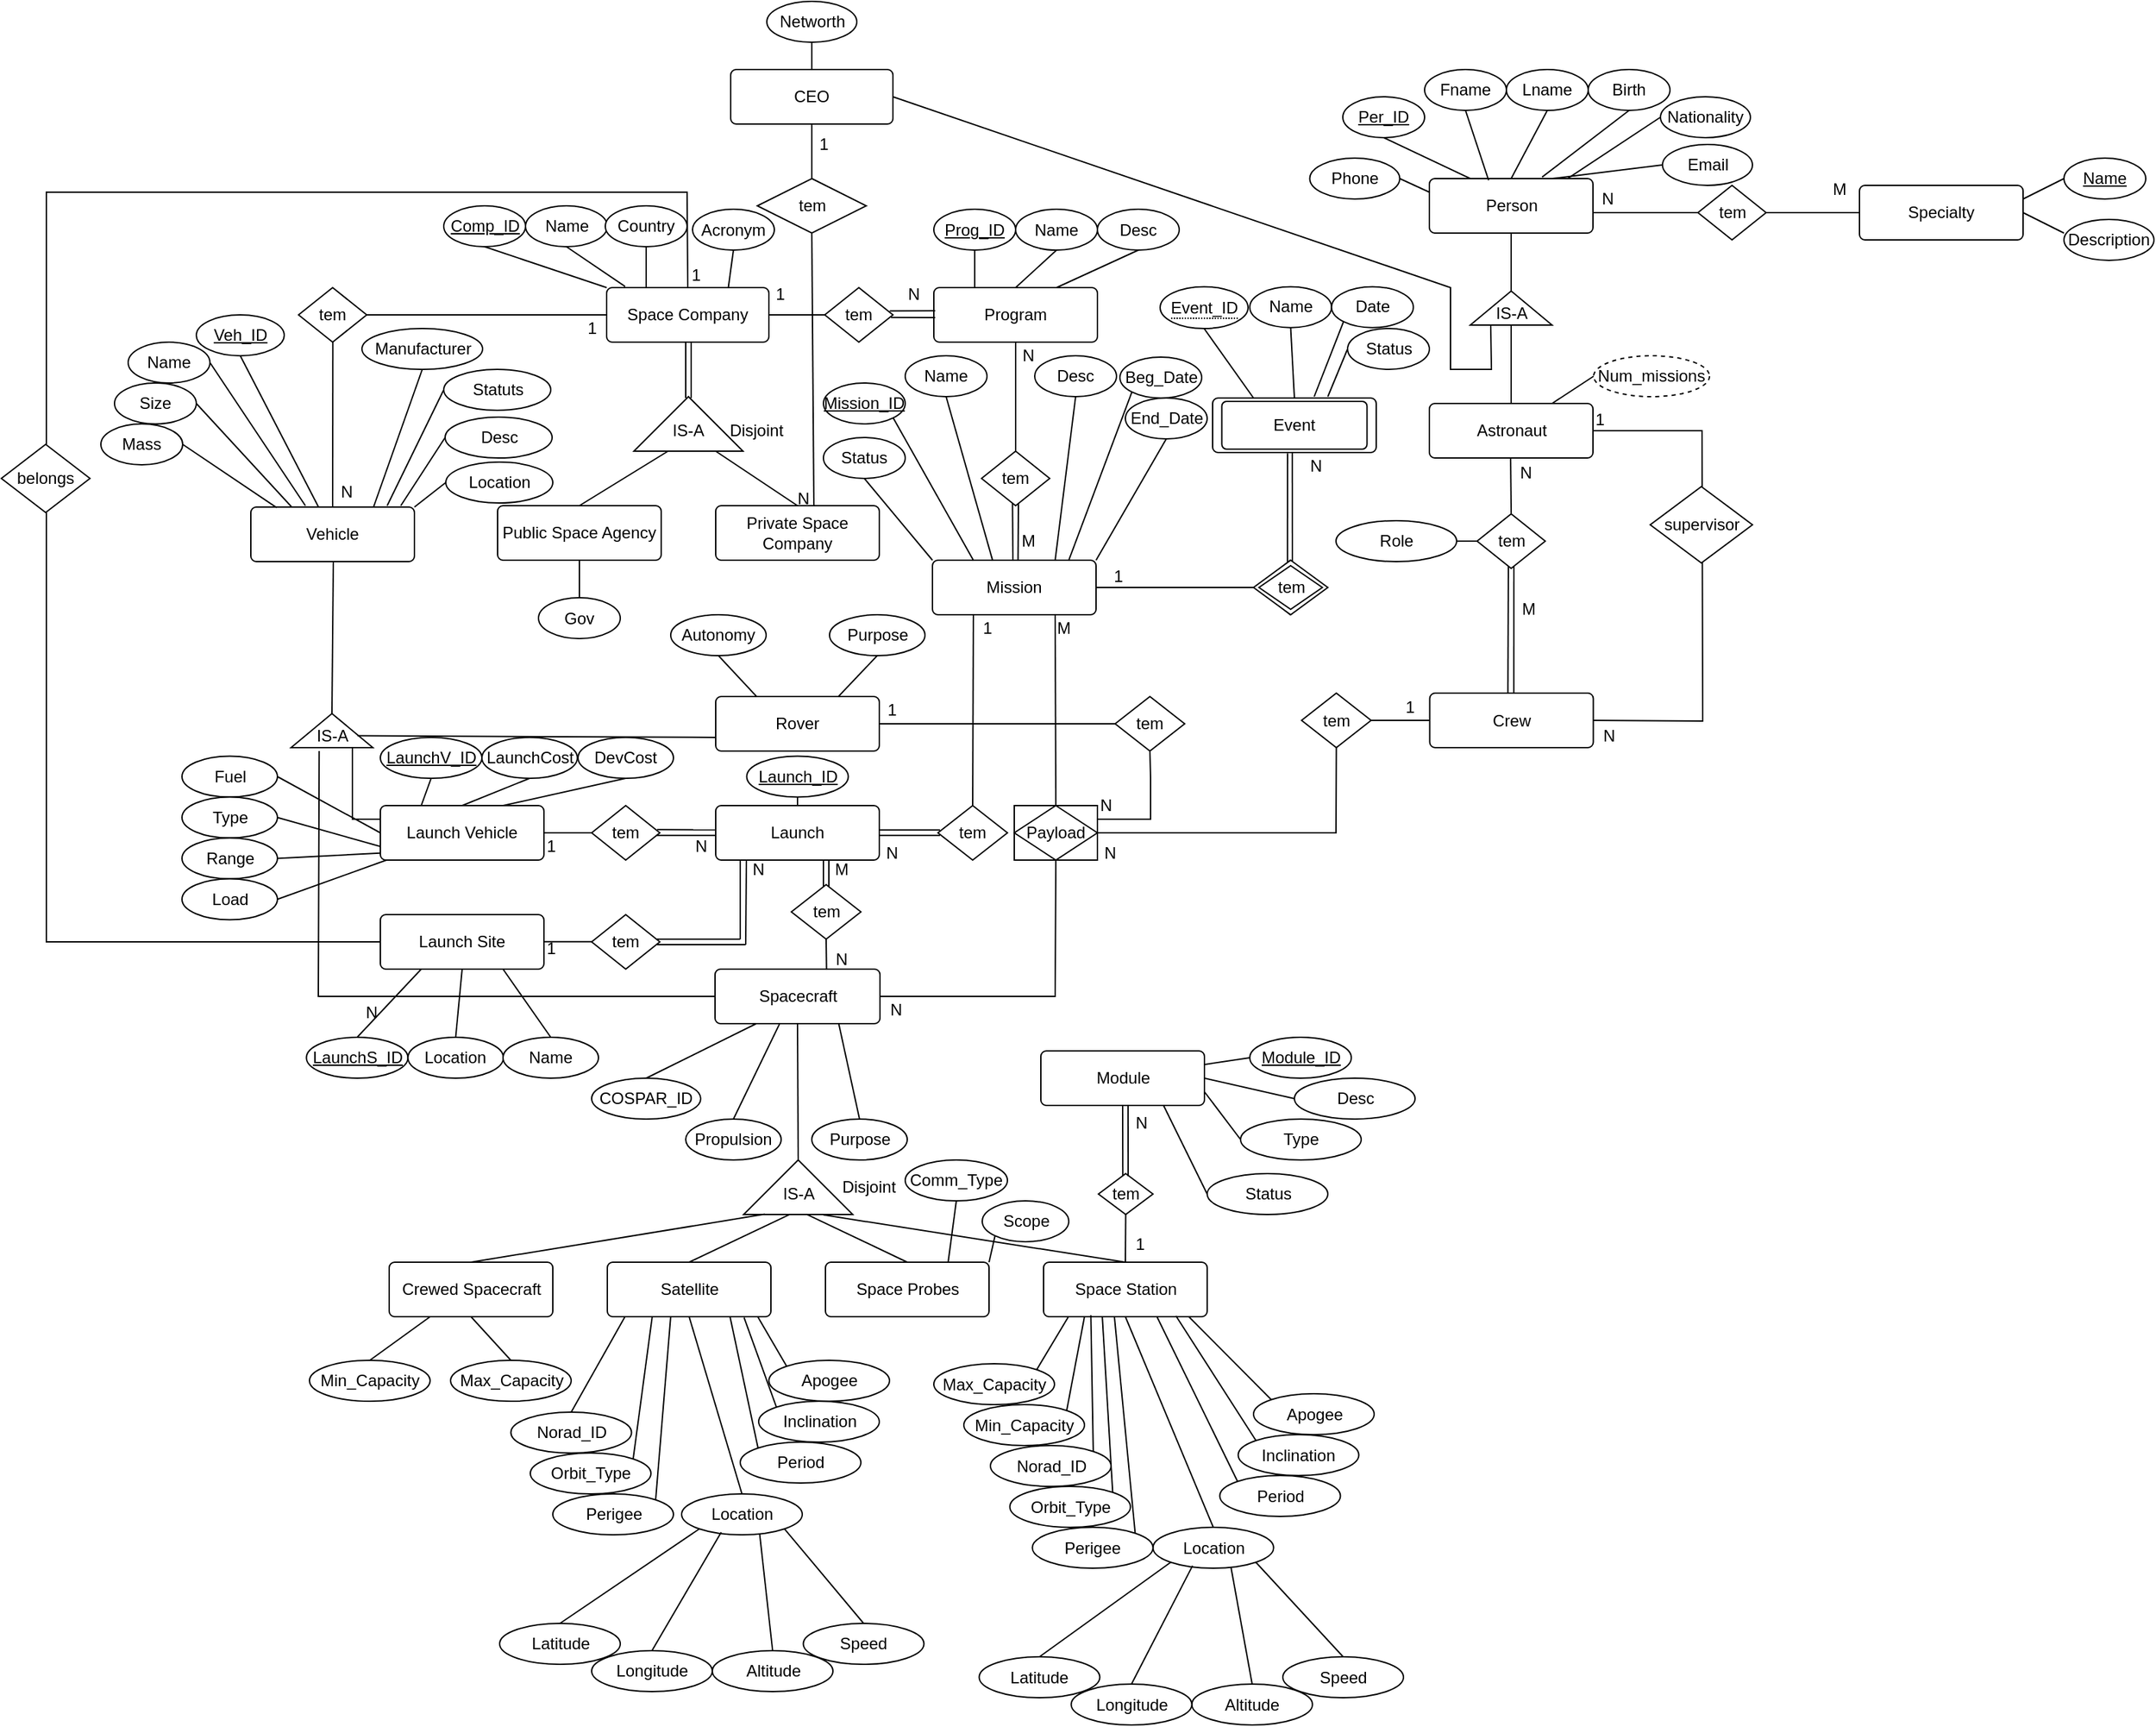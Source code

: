 <mxfile version="21.3.4" type="device">
  <diagram name="Page-1" id="BB83m_yvTzUi4F-m9Fvq">
    <mxGraphModel dx="1015" dy="463" grid="1" gridSize="10" guides="1" tooltips="1" connect="1" arrows="1" fold="1" page="1" pageScale="1" pageWidth="850" pageHeight="1100" math="0" shadow="0">
      <root>
        <mxCell id="0" />
        <mxCell id="1" parent="0" />
        <mxCell id="YP4Gqv1PY-A-oXqR-h6G-1" value="Space Company" style="rounded=1;arcSize=10;whiteSpace=wrap;html=1;align=center;" parent="1" vertex="1">
          <mxGeometry x="1034" y="930" width="119" height="40" as="geometry" />
        </mxCell>
        <mxCell id="YP4Gqv1PY-A-oXqR-h6G-2" value="Private Space Company" style="rounded=1;arcSize=10;whiteSpace=wrap;html=1;align=center;" parent="1" vertex="1">
          <mxGeometry x="1114" y="1090" width="120" height="40" as="geometry" />
        </mxCell>
        <mxCell id="YP4Gqv1PY-A-oXqR-h6G-3" value="Public Space Agency" style="rounded=1;arcSize=10;whiteSpace=wrap;html=1;align=center;" parent="1" vertex="1">
          <mxGeometry x="954" y="1090" width="120" height="40" as="geometry" />
        </mxCell>
        <mxCell id="YP4Gqv1PY-A-oXqR-h6G-4" value="Person" style="rounded=1;arcSize=10;whiteSpace=wrap;html=1;align=center;" parent="1" vertex="1">
          <mxGeometry x="1637.5" y="850" width="120" height="40" as="geometry" />
        </mxCell>
        <mxCell id="YP4Gqv1PY-A-oXqR-h6G-5" value="Astronaut" style="rounded=1;arcSize=10;whiteSpace=wrap;html=1;align=center;" parent="1" vertex="1">
          <mxGeometry x="1637.5" y="1015" width="120" height="40" as="geometry" />
        </mxCell>
        <mxCell id="YP4Gqv1PY-A-oXqR-h6G-6" value="Spacecraft" style="rounded=1;arcSize=10;whiteSpace=wrap;html=1;align=center;" parent="1" vertex="1">
          <mxGeometry x="1113.5" y="1430" width="121" height="40" as="geometry" />
        </mxCell>
        <mxCell id="YP4Gqv1PY-A-oXqR-h6G-7" value="Crewed Spacecraft" style="rounded=1;arcSize=10;whiteSpace=wrap;html=1;align=center;" parent="1" vertex="1">
          <mxGeometry x="874.5" y="1645" width="120" height="40" as="geometry" />
        </mxCell>
        <mxCell id="YP4Gqv1PY-A-oXqR-h6G-8" value="Satellite" style="rounded=1;arcSize=10;whiteSpace=wrap;html=1;align=center;" parent="1" vertex="1">
          <mxGeometry x="1034.5" y="1645" width="120" height="40" as="geometry" />
        </mxCell>
        <mxCell id="YP4Gqv1PY-A-oXqR-h6G-9" value="Space Probes" style="rounded=1;arcSize=10;whiteSpace=wrap;html=1;align=center;" parent="1" vertex="1">
          <mxGeometry x="1194.5" y="1645" width="120" height="40" as="geometry" />
        </mxCell>
        <mxCell id="YP4Gqv1PY-A-oXqR-h6G-10" value="Space Station" style="rounded=1;arcSize=10;whiteSpace=wrap;html=1;align=center;" parent="1" vertex="1">
          <mxGeometry x="1354.5" y="1645" width="120" height="40" as="geometry" />
        </mxCell>
        <mxCell id="YP4Gqv1PY-A-oXqR-h6G-11" value="Rover" style="rounded=1;arcSize=10;whiteSpace=wrap;html=1;align=center;" parent="1" vertex="1">
          <mxGeometry x="1114" y="1230" width="120" height="40" as="geometry" />
        </mxCell>
        <mxCell id="YP4Gqv1PY-A-oXqR-h6G-12" value="Specialty" style="rounded=1;arcSize=10;whiteSpace=wrap;html=1;align=center;" parent="1" vertex="1">
          <mxGeometry x="1953" y="855" width="120" height="40" as="geometry" />
        </mxCell>
        <mxCell id="YP4Gqv1PY-A-oXqR-h6G-13" value="Module" style="rounded=1;arcSize=10;whiteSpace=wrap;html=1;align=center;" parent="1" vertex="1">
          <mxGeometry x="1352.5" y="1490" width="120" height="40" as="geometry" />
        </mxCell>
        <mxCell id="YP4Gqv1PY-A-oXqR-h6G-14" value="Program" style="rounded=1;arcSize=10;whiteSpace=wrap;html=1;align=center;" parent="1" vertex="1">
          <mxGeometry x="1274" y="930" width="120" height="40" as="geometry" />
        </mxCell>
        <mxCell id="YP4Gqv1PY-A-oXqR-h6G-15" value="Event" style="rounded=1;arcSize=10;whiteSpace=wrap;html=1;align=center;" parent="1" vertex="1">
          <mxGeometry x="1478.5" y="1011" width="120" height="40" as="geometry" />
        </mxCell>
        <mxCell id="YP4Gqv1PY-A-oXqR-h6G-16" value="Crew" style="rounded=1;arcSize=10;whiteSpace=wrap;html=1;align=center;" parent="1" vertex="1">
          <mxGeometry x="1637.75" y="1227.5" width="120" height="40" as="geometry" />
        </mxCell>
        <mxCell id="YP4Gqv1PY-A-oXqR-h6G-17" value="" style="group" parent="1" vertex="1" connectable="0">
          <mxGeometry x="1092" y="970" width="4" height="41" as="geometry" />
        </mxCell>
        <mxCell id="YP4Gqv1PY-A-oXqR-h6G-18" value="" style="endArrow=none;html=1;rounded=0;exitX=0.382;exitY=1.05;exitDx=0;exitDy=0;exitPerimeter=0;" parent="YP4Gqv1PY-A-oXqR-h6G-17" edge="1">
          <mxGeometry relative="1" as="geometry">
            <mxPoint as="sourcePoint" />
            <mxPoint y="41" as="targetPoint" />
          </mxGeometry>
        </mxCell>
        <mxCell id="YP4Gqv1PY-A-oXqR-h6G-19" value="" style="endArrow=none;html=1;rounded=0;exitX=0.382;exitY=1.05;exitDx=0;exitDy=0;exitPerimeter=0;" parent="YP4Gqv1PY-A-oXqR-h6G-17" edge="1">
          <mxGeometry relative="1" as="geometry">
            <mxPoint x="4" as="sourcePoint" />
            <mxPoint x="4" y="41" as="targetPoint" />
          </mxGeometry>
        </mxCell>
        <mxCell id="YP4Gqv1PY-A-oXqR-h6G-20" value="" style="endArrow=none;html=1;rounded=0;entryX=0.25;entryY=1;entryDx=0;entryDy=0;exitX=0.5;exitY=0;exitDx=0;exitDy=0;" parent="1" source="YP4Gqv1PY-A-oXqR-h6G-3" target="YP4Gqv1PY-A-oXqR-h6G-45" edge="1">
          <mxGeometry relative="1" as="geometry">
            <mxPoint x="844" y="1050" as="sourcePoint" />
            <mxPoint x="1004" y="1050" as="targetPoint" />
          </mxGeometry>
        </mxCell>
        <mxCell id="YP4Gqv1PY-A-oXqR-h6G-21" value="" style="endArrow=none;html=1;rounded=0;entryX=0;entryY=1;entryDx=0;entryDy=0;exitX=0.5;exitY=0;exitDx=0;exitDy=0;" parent="1" source="YP4Gqv1PY-A-oXqR-h6G-2" target="YP4Gqv1PY-A-oXqR-h6G-46" edge="1">
          <mxGeometry relative="1" as="geometry">
            <mxPoint x="1024" y="1100" as="sourcePoint" />
            <mxPoint x="1089" y="1060" as="targetPoint" />
          </mxGeometry>
        </mxCell>
        <mxCell id="YP4Gqv1PY-A-oXqR-h6G-22" value="" style="triangle;whiteSpace=wrap;html=1;rotation=-90;" parent="1" vertex="1">
          <mxGeometry x="1154.5" y="1550" width="40" height="80" as="geometry" />
        </mxCell>
        <mxCell id="YP4Gqv1PY-A-oXqR-h6G-23" value="IS-A" style="text;html=1;strokeColor=none;fillColor=none;align=center;verticalAlign=middle;whiteSpace=wrap;rounded=0;" parent="1" vertex="1">
          <mxGeometry x="1144.5" y="1580" width="60" height="30" as="geometry" />
        </mxCell>
        <mxCell id="YP4Gqv1PY-A-oXqR-h6G-24" value="" style="endArrow=none;html=1;rounded=0;entryX=0.5;entryY=0;entryDx=0;entryDy=0;exitX=0.005;exitY=0.195;exitDx=0;exitDy=0;exitPerimeter=0;" parent="1" source="YP4Gqv1PY-A-oXqR-h6G-22" target="YP4Gqv1PY-A-oXqR-h6G-7" edge="1">
          <mxGeometry relative="1" as="geometry">
            <mxPoint x="1104.5" y="1420" as="sourcePoint" />
            <mxPoint x="1044.5" y="1380" as="targetPoint" />
          </mxGeometry>
        </mxCell>
        <mxCell id="YP4Gqv1PY-A-oXqR-h6G-25" value="" style="endArrow=none;html=1;rounded=0;exitX=0.402;exitY=0.994;exitDx=0;exitDy=0;exitPerimeter=0;entryX=0.5;entryY=0;entryDx=0;entryDy=0;" parent="1" source="YP4Gqv1PY-A-oXqR-h6G-23" target="YP4Gqv1PY-A-oXqR-h6G-8" edge="1">
          <mxGeometry relative="1" as="geometry">
            <mxPoint x="1159.5" y="1500" as="sourcePoint" />
            <mxPoint x="943.5" y="1540" as="targetPoint" />
          </mxGeometry>
        </mxCell>
        <mxCell id="YP4Gqv1PY-A-oXqR-h6G-26" value="" style="endArrow=none;html=1;rounded=0;exitX=0.601;exitY=0.994;exitDx=0;exitDy=0;exitPerimeter=0;entryX=0.5;entryY=0;entryDx=0;entryDy=0;" parent="1" source="YP4Gqv1PY-A-oXqR-h6G-23" target="YP4Gqv1PY-A-oXqR-h6G-9" edge="1">
          <mxGeometry relative="1" as="geometry">
            <mxPoint x="1178.5" y="1620" as="sourcePoint" />
            <mxPoint x="1104.5" y="1660" as="targetPoint" />
          </mxGeometry>
        </mxCell>
        <mxCell id="YP4Gqv1PY-A-oXqR-h6G-27" value="" style="endArrow=none;html=1;rounded=0;entryX=0.5;entryY=0;entryDx=0;entryDy=0;exitX=0.807;exitY=1.01;exitDx=0;exitDy=0;exitPerimeter=0;" parent="1" source="YP4Gqv1PY-A-oXqR-h6G-23" target="YP4Gqv1PY-A-oXqR-h6G-10" edge="1">
          <mxGeometry relative="1" as="geometry">
            <mxPoint x="1474.5" y="1590" as="sourcePoint" />
            <mxPoint x="1258.5" y="1630" as="targetPoint" />
          </mxGeometry>
        </mxCell>
        <mxCell id="YP4Gqv1PY-A-oXqR-h6G-28" value="Disjoint" style="text;html=1;strokeColor=none;fillColor=none;align=center;verticalAlign=middle;whiteSpace=wrap;rounded=0;" parent="1" vertex="1">
          <mxGeometry x="1197.5" y="1575" width="57" height="30" as="geometry" />
        </mxCell>
        <mxCell id="YP4Gqv1PY-A-oXqR-h6G-29" value="" style="endArrow=none;html=1;rounded=0;entryX=1;entryY=0.5;entryDx=0;entryDy=0;exitX=0.5;exitY=1;exitDx=0;exitDy=0;" parent="1" source="YP4Gqv1PY-A-oXqR-h6G-6" target="YP4Gqv1PY-A-oXqR-h6G-22" edge="1">
          <mxGeometry relative="1" as="geometry">
            <mxPoint x="1253.5" y="1470" as="sourcePoint" />
            <mxPoint x="1023.5" y="1600" as="targetPoint" />
          </mxGeometry>
        </mxCell>
        <mxCell id="YP4Gqv1PY-A-oXqR-h6G-30" value="tem" style="shape=rhombus;perimeter=rhombusPerimeter;whiteSpace=wrap;html=1;align=center;" parent="1" vertex="1">
          <mxGeometry x="1394.75" y="1580" width="40" height="30" as="geometry" />
        </mxCell>
        <mxCell id="YP4Gqv1PY-A-oXqR-h6G-31" value="" style="endArrow=none;html=1;rounded=0;entryX=0.5;entryY=0;entryDx=0;entryDy=0;exitX=0.5;exitY=1;exitDx=0;exitDy=0;" parent="1" source="YP4Gqv1PY-A-oXqR-h6G-30" target="YP4Gqv1PY-A-oXqR-h6G-10" edge="1">
          <mxGeometry relative="1" as="geometry">
            <mxPoint x="1632.5" y="1685" as="sourcePoint" />
            <mxPoint x="1412.5" y="1685" as="targetPoint" />
          </mxGeometry>
        </mxCell>
        <mxCell id="YP4Gqv1PY-A-oXqR-h6G-32" value="1" style="text;html=1;align=center;verticalAlign=middle;resizable=0;points=[];autosize=1;strokeColor=none;fillColor=none;" parent="1" vertex="1">
          <mxGeometry x="1409.5" y="1617" width="30" height="30" as="geometry" />
        </mxCell>
        <mxCell id="YP4Gqv1PY-A-oXqR-h6G-33" value="N" style="text;html=1;align=center;verticalAlign=middle;resizable=0;points=[];autosize=1;strokeColor=none;fillColor=none;" parent="1" vertex="1">
          <mxGeometry x="1411" y="1528" width="30" height="30" as="geometry" />
        </mxCell>
        <mxCell id="YP4Gqv1PY-A-oXqR-h6G-34" value="" style="endArrow=none;html=1;rounded=0;entryX=0.5;entryY=1;entryDx=0;entryDy=0;exitX=1;exitY=0.5;exitDx=0;exitDy=0;" parent="1" source="YP4Gqv1PY-A-oXqR-h6G-35" target="YP4Gqv1PY-A-oXqR-h6G-4" edge="1">
          <mxGeometry relative="1" as="geometry">
            <mxPoint x="1707.5" y="955" as="sourcePoint" />
            <mxPoint x="1697.5" y="905" as="targetPoint" />
          </mxGeometry>
        </mxCell>
        <mxCell id="YP4Gqv1PY-A-oXqR-h6G-35" value="" style="triangle;whiteSpace=wrap;html=1;rotation=-90;" parent="1" vertex="1">
          <mxGeometry x="1685" y="915" width="25" height="60" as="geometry" />
        </mxCell>
        <mxCell id="YP4Gqv1PY-A-oXqR-h6G-36" value="IS-A" style="text;html=1;strokeColor=none;fillColor=none;align=center;verticalAlign=middle;whiteSpace=wrap;rounded=0;" parent="1" vertex="1">
          <mxGeometry x="1678.75" y="937.5" width="37.5" height="22.5" as="geometry" />
        </mxCell>
        <mxCell id="YP4Gqv1PY-A-oXqR-h6G-37" value="" style="endArrow=none;html=1;rounded=0;exitX=0.5;exitY=0;exitDx=0;exitDy=0;entryX=0;entryY=0.5;entryDx=0;entryDy=0;" parent="1" source="YP4Gqv1PY-A-oXqR-h6G-5" target="YP4Gqv1PY-A-oXqR-h6G-35" edge="1">
          <mxGeometry relative="1" as="geometry">
            <mxPoint x="1697.21" y="988" as="sourcePoint" />
            <mxPoint x="1697.5" y="955" as="targetPoint" />
          </mxGeometry>
        </mxCell>
        <mxCell id="YP4Gqv1PY-A-oXqR-h6G-38" value="" style="endArrow=none;html=1;rounded=0;entryX=0;entryY=0.5;entryDx=0;entryDy=0;" parent="1" target="YP4Gqv1PY-A-oXqR-h6G-39" edge="1">
          <mxGeometry relative="1" as="geometry">
            <mxPoint x="1757.5" y="875" as="sourcePoint" />
            <mxPoint x="1877.5" y="875" as="targetPoint" />
            <Array as="points">
              <mxPoint x="1817.5" y="875" />
            </Array>
          </mxGeometry>
        </mxCell>
        <mxCell id="YP4Gqv1PY-A-oXqR-h6G-39" value="tem" style="shape=rhombus;perimeter=rhombusPerimeter;whiteSpace=wrap;html=1;align=center;" parent="1" vertex="1">
          <mxGeometry x="1834.5" y="855" width="50" height="40" as="geometry" />
        </mxCell>
        <mxCell id="YP4Gqv1PY-A-oXqR-h6G-40" value="N" style="text;html=1;align=center;verticalAlign=middle;resizable=0;points=[];autosize=1;strokeColor=none;fillColor=none;" parent="1" vertex="1">
          <mxGeometry x="1752.5" y="850" width="30" height="30" as="geometry" />
        </mxCell>
        <mxCell id="YP4Gqv1PY-A-oXqR-h6G-41" value="M" style="text;html=1;align=center;verticalAlign=middle;resizable=0;points=[];autosize=1;strokeColor=none;fillColor=none;" parent="1" vertex="1">
          <mxGeometry x="1923" y="842.5" width="30" height="30" as="geometry" />
        </mxCell>
        <mxCell id="YP4Gqv1PY-A-oXqR-h6G-42" value="" style="group;rotation=90;" parent="1" vertex="1" connectable="0">
          <mxGeometry x="1248" y="1004" width="65" height="96" as="geometry" />
        </mxCell>
        <mxCell id="YP4Gqv1PY-A-oXqR-h6G-43" value="" style="group" parent="YP4Gqv1PY-A-oXqR-h6G-42" vertex="1" connectable="0">
          <mxGeometry x="-194" y="6" width="259" height="90" as="geometry" />
        </mxCell>
        <mxCell id="YP4Gqv1PY-A-oXqR-h6G-44" value="" style="triangle;whiteSpace=wrap;html=1;rotation=-90;" parent="YP4Gqv1PY-A-oXqR-h6G-43" vertex="1">
          <mxGeometry x="20" y="-20" width="40" height="80" as="geometry" />
        </mxCell>
        <mxCell id="YP4Gqv1PY-A-oXqR-h6G-45" value="IS-A" style="text;html=1;strokeColor=none;fillColor=none;align=center;verticalAlign=middle;whiteSpace=wrap;rounded=0;" parent="YP4Gqv1PY-A-oXqR-h6G-43" vertex="1">
          <mxGeometry x="10" y="10" width="60" height="30" as="geometry" />
        </mxCell>
        <mxCell id="YP4Gqv1PY-A-oXqR-h6G-46" value="Disjoint" style="text;html=1;strokeColor=none;fillColor=none;align=center;verticalAlign=middle;whiteSpace=wrap;rounded=0;" parent="YP4Gqv1PY-A-oXqR-h6G-43" vertex="1">
          <mxGeometry x="60" y="10" width="60" height="30" as="geometry" />
        </mxCell>
        <mxCell id="YP4Gqv1PY-A-oXqR-h6G-47" value="Mission_ID" style="ellipse;whiteSpace=wrap;html=1;align=center;fontStyle=4;" parent="YP4Gqv1PY-A-oXqR-h6G-43" vertex="1">
          <mxGeometry x="139" y="-10" width="60" height="30" as="geometry" />
        </mxCell>
        <mxCell id="YP4Gqv1PY-A-oXqR-h6G-48" value="Status" style="ellipse;whiteSpace=wrap;html=1;align=center;" parent="YP4Gqv1PY-A-oXqR-h6G-43" vertex="1">
          <mxGeometry x="139" y="30" width="60" height="30" as="geometry" />
        </mxCell>
        <mxCell id="Raa1XUSUNTJcbga47HZQ-3" value="N" style="text;html=1;align=center;verticalAlign=middle;resizable=0;points=[];autosize=1;strokeColor=none;fillColor=none;" vertex="1" parent="YP4Gqv1PY-A-oXqR-h6G-43">
          <mxGeometry x="109" y="60" width="30" height="30" as="geometry" />
        </mxCell>
        <mxCell id="YP4Gqv1PY-A-oXqR-h6G-49" value="" style="endArrow=none;html=1;rounded=0;entryX=0;entryY=0.5;entryDx=0;entryDy=0;exitX=1;exitY=0.5;exitDx=0;exitDy=0;" parent="1" source="YP4Gqv1PY-A-oXqR-h6G-1" edge="1">
          <mxGeometry relative="1" as="geometry">
            <mxPoint x="1164" y="950" as="sourcePoint" />
            <mxPoint x="1194" y="950" as="targetPoint" />
          </mxGeometry>
        </mxCell>
        <mxCell id="YP4Gqv1PY-A-oXqR-h6G-50" value="1" style="text;html=1;align=center;verticalAlign=middle;resizable=0;points=[];autosize=1;strokeColor=none;fillColor=none;" parent="1" vertex="1">
          <mxGeometry x="1145.5" y="920" width="30" height="30" as="geometry" />
        </mxCell>
        <mxCell id="YP4Gqv1PY-A-oXqR-h6G-51" value="N" style="text;html=1;align=center;verticalAlign=middle;resizable=0;points=[];autosize=1;strokeColor=none;fillColor=none;" parent="1" vertex="1">
          <mxGeometry x="1244" y="920" width="30" height="30" as="geometry" />
        </mxCell>
        <mxCell id="YP4Gqv1PY-A-oXqR-h6G-52" value="tem" style="shape=rhombus;perimeter=rhombusPerimeter;whiteSpace=wrap;html=1;align=center;" parent="1" vertex="1">
          <mxGeometry x="1309" y="1050" width="50" height="40" as="geometry" />
        </mxCell>
        <mxCell id="YP4Gqv1PY-A-oXqR-h6G-53" value="" style="endArrow=none;html=1;rounded=0;entryX=0.5;entryY=1;entryDx=0;entryDy=0;exitX=0.5;exitY=0;exitDx=0;exitDy=0;" parent="1" source="YP4Gqv1PY-A-oXqR-h6G-52" target="YP4Gqv1PY-A-oXqR-h6G-14" edge="1">
          <mxGeometry relative="1" as="geometry">
            <mxPoint x="1323" y="1010" as="sourcePoint" />
            <mxPoint x="1353" y="1010" as="targetPoint" />
          </mxGeometry>
        </mxCell>
        <mxCell id="YP4Gqv1PY-A-oXqR-h6G-54" value="tem" style="shape=rhombus;perimeter=rhombusPerimeter;whiteSpace=wrap;html=1;align=center;" parent="1" vertex="1">
          <mxGeometry x="1023" y="1310" width="50" height="40" as="geometry" />
        </mxCell>
        <mxCell id="YP4Gqv1PY-A-oXqR-h6G-55" value="tem" style="shape=rhombus;perimeter=rhombusPerimeter;whiteSpace=wrap;html=1;align=center;" parent="1" vertex="1">
          <mxGeometry x="1023" y="1390" width="50" height="40" as="geometry" />
        </mxCell>
        <mxCell id="YP4Gqv1PY-A-oXqR-h6G-56" value="Launch Vehicle" style="rounded=1;arcSize=10;whiteSpace=wrap;html=1;align=center;" parent="1" vertex="1">
          <mxGeometry x="868" y="1310" width="120" height="40" as="geometry" />
        </mxCell>
        <mxCell id="YP4Gqv1PY-A-oXqR-h6G-57" value="Launch Site" style="rounded=1;arcSize=10;whiteSpace=wrap;html=1;align=center;" parent="1" vertex="1">
          <mxGeometry x="868" y="1390" width="120" height="40" as="geometry" />
        </mxCell>
        <mxCell id="YP4Gqv1PY-A-oXqR-h6G-58" value="" style="endArrow=none;html=1;rounded=0;exitX=1;exitY=0.5;exitDx=0;exitDy=0;" parent="1" edge="1">
          <mxGeometry relative="1" as="geometry">
            <mxPoint x="988" y="1330" as="sourcePoint" />
            <mxPoint x="1023.5" y="1330" as="targetPoint" />
          </mxGeometry>
        </mxCell>
        <mxCell id="YP4Gqv1PY-A-oXqR-h6G-59" value="1" style="text;html=1;align=center;verticalAlign=middle;resizable=0;points=[];autosize=1;strokeColor=none;fillColor=none;" parent="1" vertex="1">
          <mxGeometry x="978" y="1325" width="30" height="30" as="geometry" />
        </mxCell>
        <mxCell id="YP4Gqv1PY-A-oXqR-h6G-60" value="1" style="text;html=1;align=center;verticalAlign=middle;resizable=0;points=[];autosize=1;strokeColor=none;fillColor=none;" parent="1" vertex="1">
          <mxGeometry x="978" y="1400" width="30" height="30" as="geometry" />
        </mxCell>
        <mxCell id="YP4Gqv1PY-A-oXqR-h6G-61" value="" style="endArrow=none;html=1;rounded=0;exitX=0.945;exitY=0.546;exitDx=0;exitDy=0;exitPerimeter=0;entryX=-0.001;entryY=0.546;entryDx=0;entryDy=0;entryPerimeter=0;" parent="1" source="YP4Gqv1PY-A-oXqR-h6G-54" target="YP4Gqv1PY-A-oXqR-h6G-118" edge="1">
          <mxGeometry relative="1" as="geometry">
            <mxPoint x="1074" y="1331.9" as="sourcePoint" />
            <mxPoint x="1098" y="1340" as="targetPoint" />
          </mxGeometry>
        </mxCell>
        <mxCell id="YP4Gqv1PY-A-oXqR-h6G-62" value="" style="endArrow=none;html=1;rounded=0;exitX=0.961;exitY=0.441;exitDx=0;exitDy=0;exitPerimeter=0;entryX=0.002;entryY=0.445;entryDx=0;entryDy=0;entryPerimeter=0;" parent="1" source="YP4Gqv1PY-A-oXqR-h6G-54" target="YP4Gqv1PY-A-oXqR-h6G-118" edge="1">
          <mxGeometry relative="1" as="geometry">
            <mxPoint x="1074" y="1327.9" as="sourcePoint" />
            <mxPoint x="1092" y="1328" as="targetPoint" />
          </mxGeometry>
        </mxCell>
        <mxCell id="YP4Gqv1PY-A-oXqR-h6G-63" value="N" style="text;html=1;align=center;verticalAlign=middle;resizable=0;points=[];autosize=1;strokeColor=none;fillColor=none;" parent="1" vertex="1">
          <mxGeometry x="1088" y="1325" width="30" height="30" as="geometry" />
        </mxCell>
        <mxCell id="YP4Gqv1PY-A-oXqR-h6G-64" value="" style="group;rotation=0;flipH=1;" parent="1" vertex="1" connectable="0">
          <mxGeometry x="1125" y="1360" width="35" height="12" as="geometry" />
        </mxCell>
        <mxCell id="YP4Gqv1PY-A-oXqR-h6G-65" value="" style="endArrow=none;html=1;rounded=0;" parent="YP4Gqv1PY-A-oXqR-h6G-64" edge="1">
          <mxGeometry relative="1" as="geometry">
            <mxPoint x="7" y="48" as="sourcePoint" />
            <mxPoint x="7" y="-10" as="targetPoint" />
          </mxGeometry>
        </mxCell>
        <mxCell id="YP4Gqv1PY-A-oXqR-h6G-66" value="" style="endArrow=none;html=1;rounded=0;" parent="YP4Gqv1PY-A-oXqR-h6G-64" edge="1">
          <mxGeometry relative="1" as="geometry">
            <mxPoint x="11" y="52" as="sourcePoint" />
            <mxPoint x="11.5" y="-10" as="targetPoint" />
          </mxGeometry>
        </mxCell>
        <mxCell id="YP4Gqv1PY-A-oXqR-h6G-67" value="N" style="text;html=1;align=center;verticalAlign=middle;resizable=0;points=[];autosize=1;strokeColor=none;fillColor=none;" parent="YP4Gqv1PY-A-oXqR-h6G-64" vertex="1">
          <mxGeometry x="5" y="-18" width="30" height="30" as="geometry" />
        </mxCell>
        <mxCell id="YP4Gqv1PY-A-oXqR-h6G-68" value="" style="group;rotation=0;flipH=1;" parent="1" vertex="1" connectable="0">
          <mxGeometry x="1081" y="1408" width="18" height="4.1" as="geometry" />
        </mxCell>
        <mxCell id="YP4Gqv1PY-A-oXqR-h6G-69" value="" style="endArrow=none;html=1;rounded=0;entryX=0.053;entryY=0.549;entryDx=0;entryDy=0;entryPerimeter=0;" parent="YP4Gqv1PY-A-oXqR-h6G-68" edge="1">
          <mxGeometry relative="1" as="geometry">
            <mxPoint x="55" y="4" as="sourcePoint" />
            <mxPoint y="4" as="targetPoint" />
          </mxGeometry>
        </mxCell>
        <mxCell id="YP4Gqv1PY-A-oXqR-h6G-70" value="" style="endArrow=none;html=1;rounded=0;entryX=0.056;entryY=0.44;entryDx=0;entryDy=0;entryPerimeter=0;" parent="YP4Gqv1PY-A-oXqR-h6G-68" edge="1">
          <mxGeometry relative="1" as="geometry">
            <mxPoint x="51" as="sourcePoint" />
            <mxPoint as="targetPoint" />
          </mxGeometry>
        </mxCell>
        <mxCell id="YP4Gqv1PY-A-oXqR-h6G-71" value="" style="group;rotation=0;flipH=1;" parent="1" vertex="1" connectable="0">
          <mxGeometry x="1071" y="1408" width="18" height="4.1" as="geometry" />
        </mxCell>
        <mxCell id="YP4Gqv1PY-A-oXqR-h6G-72" value="" style="endArrow=none;html=1;rounded=0;entryX=0.053;entryY=0.549;entryDx=0;entryDy=0;entryPerimeter=0;" parent="YP4Gqv1PY-A-oXqR-h6G-71" edge="1">
          <mxGeometry relative="1" as="geometry">
            <mxPoint x="55" y="4" as="sourcePoint" />
            <mxPoint y="4" as="targetPoint" />
          </mxGeometry>
        </mxCell>
        <mxCell id="YP4Gqv1PY-A-oXqR-h6G-73" value="" style="endArrow=none;html=1;rounded=0;entryX=0.056;entryY=0.44;entryDx=0;entryDy=0;entryPerimeter=0;" parent="YP4Gqv1PY-A-oXqR-h6G-71" edge="1">
          <mxGeometry relative="1" as="geometry">
            <mxPoint x="51" as="sourcePoint" />
            <mxPoint as="targetPoint" />
          </mxGeometry>
        </mxCell>
        <mxCell id="YP4Gqv1PY-A-oXqR-h6G-74" value="" style="endArrow=none;html=1;rounded=0;entryX=0;entryY=0.5;entryDx=0;entryDy=0;exitX=1;exitY=0.5;exitDx=0;exitDy=0;" parent="1" edge="1">
          <mxGeometry relative="1" as="geometry">
            <mxPoint x="988" y="1409.86" as="sourcePoint" />
            <mxPoint x="1023" y="1409.86" as="targetPoint" />
          </mxGeometry>
        </mxCell>
        <mxCell id="YP4Gqv1PY-A-oXqR-h6G-75" value="Vehicle" style="rounded=1;arcSize=10;whiteSpace=wrap;html=1;align=center;" parent="1" vertex="1">
          <mxGeometry x="773" y="1091" width="120" height="40" as="geometry" />
        </mxCell>
        <mxCell id="YP4Gqv1PY-A-oXqR-h6G-76" value="" style="triangle;whiteSpace=wrap;html=1;rotation=-90;" parent="1" vertex="1">
          <mxGeometry x="820" y="1225" width="25" height="60" as="geometry" />
        </mxCell>
        <mxCell id="YP4Gqv1PY-A-oXqR-h6G-77" value="IS-A" style="text;html=1;strokeColor=none;fillColor=none;align=center;verticalAlign=middle;whiteSpace=wrap;rounded=0;" parent="1" vertex="1">
          <mxGeometry x="813.75" y="1247.5" width="37.5" height="22.5" as="geometry" />
        </mxCell>
        <mxCell id="YP4Gqv1PY-A-oXqR-h6G-78" value="" style="endArrow=none;html=1;rounded=0;entryX=1;entryY=0.5;entryDx=0;entryDy=0;exitX=0.5;exitY=1;exitDx=0;exitDy=0;" parent="1" target="YP4Gqv1PY-A-oXqR-h6G-76" edge="1">
          <mxGeometry relative="1" as="geometry">
            <mxPoint x="833.5" y="1131" as="sourcePoint" />
            <mxPoint x="832.5" y="1176" as="targetPoint" />
          </mxGeometry>
        </mxCell>
        <mxCell id="YP4Gqv1PY-A-oXqR-h6G-79" value="" style="endArrow=none;html=1;rounded=0;exitX=0;exitY=0.75;exitDx=0;exitDy=0;entryX=0;entryY=0.25;entryDx=0;entryDy=0;" parent="1" source="YP4Gqv1PY-A-oXqR-h6G-76" target="YP4Gqv1PY-A-oXqR-h6G-56" edge="1">
          <mxGeometry relative="1" as="geometry">
            <mxPoint x="784.67" y="1270" as="sourcePoint" />
            <mxPoint x="786.5" y="1318" as="targetPoint" />
            <Array as="points">
              <mxPoint x="847.5" y="1320" />
            </Array>
          </mxGeometry>
        </mxCell>
        <mxCell id="YP4Gqv1PY-A-oXqR-h6G-80" value="" style="endArrow=none;html=1;rounded=0;exitX=0.25;exitY=1;exitDx=0;exitDy=0;entryX=0;entryY=0.5;entryDx=0;entryDy=0;" parent="1" source="YP4Gqv1PY-A-oXqR-h6G-77" target="YP4Gqv1PY-A-oXqR-h6G-6" edge="1">
          <mxGeometry relative="1" as="geometry">
            <mxPoint x="760.5" y="1267" as="sourcePoint" />
            <mxPoint x="754.5" y="1566.571" as="targetPoint" />
            <Array as="points">
              <mxPoint x="822.5" y="1450" />
            </Array>
          </mxGeometry>
        </mxCell>
        <mxCell id="YP4Gqv1PY-A-oXqR-h6G-81" value="tem" style="shape=rhombus;perimeter=rhombusPerimeter;whiteSpace=wrap;html=1;align=center;" parent="1" vertex="1">
          <mxGeometry x="808" y="930" width="50" height="40" as="geometry" />
        </mxCell>
        <mxCell id="YP4Gqv1PY-A-oXqR-h6G-82" value="" style="endArrow=none;html=1;rounded=0;entryX=0.5;entryY=0;entryDx=0;entryDy=0;exitX=0.5;exitY=1;exitDx=0;exitDy=0;" parent="1" target="YP4Gqv1PY-A-oXqR-h6G-75" edge="1">
          <mxGeometry relative="1" as="geometry">
            <mxPoint x="833.16" y="970" as="sourcePoint" />
            <mxPoint x="832.66" y="1022" as="targetPoint" />
          </mxGeometry>
        </mxCell>
        <mxCell id="YP4Gqv1PY-A-oXqR-h6G-83" value="" style="endArrow=none;html=1;rounded=0;exitX=1;exitY=0.5;exitDx=0;exitDy=0;" parent="1" source="YP4Gqv1PY-A-oXqR-h6G-81" target="YP4Gqv1PY-A-oXqR-h6G-1" edge="1">
          <mxGeometry relative="1" as="geometry">
            <mxPoint x="783.16" y="980" as="sourcePoint" />
            <mxPoint x="783" y="1101" as="targetPoint" />
          </mxGeometry>
        </mxCell>
        <mxCell id="YP4Gqv1PY-A-oXqR-h6G-84" value="N" style="text;html=1;align=center;verticalAlign=middle;resizable=0;points=[];autosize=1;strokeColor=none;fillColor=none;" parent="1" vertex="1">
          <mxGeometry x="828" y="1065" width="30" height="30" as="geometry" />
        </mxCell>
        <mxCell id="YP4Gqv1PY-A-oXqR-h6G-85" value="1" style="text;html=1;align=center;verticalAlign=middle;resizable=0;points=[];autosize=1;strokeColor=none;fillColor=none;" parent="1" vertex="1">
          <mxGeometry x="1008" y="945" width="30" height="30" as="geometry" />
        </mxCell>
        <mxCell id="YP4Gqv1PY-A-oXqR-h6G-86" value="" style="endArrow=none;html=1;rounded=0;entryX=0;entryY=0.75;entryDx=0;entryDy=0;exitX=1;exitY=0.5;exitDx=0;exitDy=0;" parent="1" source="YP4Gqv1PY-A-oXqR-h6G-77" target="YP4Gqv1PY-A-oXqR-h6G-11" edge="1">
          <mxGeometry relative="1" as="geometry">
            <mxPoint x="783" y="1201" as="sourcePoint" />
            <mxPoint x="782.5" y="1253" as="targetPoint" />
          </mxGeometry>
        </mxCell>
        <mxCell id="YP4Gqv1PY-A-oXqR-h6G-87" value="Payload" style="shape=associativeEntity;whiteSpace=wrap;html=1;align=center;" parent="1" vertex="1">
          <mxGeometry x="1333" y="1310" width="61" height="40" as="geometry" />
        </mxCell>
        <mxCell id="YP4Gqv1PY-A-oXqR-h6G-88" value="" style="endArrow=none;html=1;rounded=0;exitX=1;exitY=0.5;exitDx=0;exitDy=0;entryX=0.5;entryY=1;entryDx=0;entryDy=0;" parent="1" source="YP4Gqv1PY-A-oXqR-h6G-6" target="YP4Gqv1PY-A-oXqR-h6G-87" edge="1">
          <mxGeometry relative="1" as="geometry">
            <mxPoint x="1262.5" y="1470" as="sourcePoint" />
            <mxPoint x="1422.5" y="1470" as="targetPoint" />
            <Array as="points">
              <mxPoint x="1363" y="1450" />
            </Array>
          </mxGeometry>
        </mxCell>
        <mxCell id="YP4Gqv1PY-A-oXqR-h6G-89" value="" style="endArrow=none;html=1;rounded=0;exitX=0.5;exitY=0;exitDx=0;exitDy=0;entryX=0.75;entryY=1;entryDx=0;entryDy=0;" parent="1" source="YP4Gqv1PY-A-oXqR-h6G-87" target="YP4Gqv1PY-A-oXqR-h6G-113" edge="1">
          <mxGeometry relative="1" as="geometry">
            <mxPoint x="1200.5" y="1460" as="sourcePoint" />
            <mxPoint x="1362.5" y="1230" as="targetPoint" />
          </mxGeometry>
        </mxCell>
        <mxCell id="YP4Gqv1PY-A-oXqR-h6G-90" value="N" style="text;html=1;align=center;verticalAlign=middle;resizable=0;points=[];autosize=1;strokeColor=none;fillColor=none;" parent="1" vertex="1">
          <mxGeometry x="1230.5" y="1445" width="30" height="30" as="geometry" />
        </mxCell>
        <mxCell id="YP4Gqv1PY-A-oXqR-h6G-91" value="M" style="text;html=1;align=center;verticalAlign=middle;resizable=0;points=[];autosize=1;strokeColor=none;fillColor=none;" parent="1" vertex="1">
          <mxGeometry x="1354" y="1165" width="30" height="30" as="geometry" />
        </mxCell>
        <mxCell id="YP4Gqv1PY-A-oXqR-h6G-92" value="M" style="text;html=1;align=center;verticalAlign=middle;resizable=0;points=[];autosize=1;strokeColor=none;fillColor=none;" parent="1" vertex="1">
          <mxGeometry x="1328" y="1101" width="30" height="30" as="geometry" />
        </mxCell>
        <mxCell id="YP4Gqv1PY-A-oXqR-h6G-93" value="N" style="text;html=1;align=center;verticalAlign=middle;resizable=0;points=[];autosize=1;strokeColor=none;fillColor=none;" parent="1" vertex="1">
          <mxGeometry x="1328" y="965" width="30" height="30" as="geometry" />
        </mxCell>
        <mxCell id="YP4Gqv1PY-A-oXqR-h6G-94" value="" style="endArrow=none;html=1;rounded=0;exitX=0.5;exitY=0;exitDx=0;exitDy=0;entryX=0;entryY=0.5;entryDx=0;entryDy=0;" parent="1" source="YP4Gqv1PY-A-oXqR-h6G-99" edge="1">
          <mxGeometry relative="1" as="geometry">
            <mxPoint x="1697.08" y="1112" as="sourcePoint" />
            <mxPoint x="1697.08" y="1055" as="targetPoint" />
          </mxGeometry>
        </mxCell>
        <mxCell id="YP4Gqv1PY-A-oXqR-h6G-95" value="" style="group;rotation=90;" parent="1" vertex="1" connectable="0">
          <mxGeometry x="1670.5" y="1147" width="54" height="34.02" as="geometry" />
        </mxCell>
        <mxCell id="YP4Gqv1PY-A-oXqR-h6G-96" value="" style="endArrow=none;html=1;rounded=0;entryX=0.478;entryY=0.003;entryDx=0;entryDy=0;entryPerimeter=0;exitX=0.94;exitY=0.557;exitDx=0;exitDy=0;exitPerimeter=0;" parent="YP4Gqv1PY-A-oXqR-h6G-95" target="YP4Gqv1PY-A-oXqR-h6G-16" edge="1">
          <mxGeometry relative="1" as="geometry">
            <mxPoint x="25" y="-25" as="sourcePoint" />
            <mxPoint x="25" y="29" as="targetPoint" />
          </mxGeometry>
        </mxCell>
        <mxCell id="YP4Gqv1PY-A-oXqR-h6G-97" value="" style="endArrow=none;html=1;rounded=0;exitX=0.94;exitY=0.453;exitDx=0;exitDy=0;exitPerimeter=0;entryX=0.514;entryY=0.011;entryDx=0;entryDy=0;entryPerimeter=0;" parent="YP4Gqv1PY-A-oXqR-h6G-95" target="YP4Gqv1PY-A-oXqR-h6G-16" edge="1">
          <mxGeometry relative="1" as="geometry">
            <mxPoint x="29" y="-25" as="sourcePoint" />
            <mxPoint x="29" y="29" as="targetPoint" />
          </mxGeometry>
        </mxCell>
        <mxCell id="YP4Gqv1PY-A-oXqR-h6G-98" value="M" style="text;html=1;align=center;verticalAlign=middle;resizable=0;points=[];autosize=1;strokeColor=none;fillColor=none;" parent="YP4Gqv1PY-A-oXqR-h6G-95" vertex="1">
          <mxGeometry x="24" y="4.02" width="30" height="30" as="geometry" />
        </mxCell>
        <mxCell id="YP4Gqv1PY-A-oXqR-h6G-99" value="tem" style="shape=rhombus;perimeter=rhombusPerimeter;whiteSpace=wrap;html=1;align=center;" parent="1" vertex="1">
          <mxGeometry x="1672.5" y="1096" width="50" height="40" as="geometry" />
        </mxCell>
        <mxCell id="YP4Gqv1PY-A-oXqR-h6G-100" value="N" style="text;html=1;align=center;verticalAlign=middle;resizable=0;points=[];autosize=1;strokeColor=none;fillColor=none;" parent="1" vertex="1">
          <mxGeometry x="1692.5" y="1051" width="30" height="30" as="geometry" />
        </mxCell>
        <mxCell id="YP4Gqv1PY-A-oXqR-h6G-101" value="" style="endArrow=none;html=1;rounded=0;entryX=0.5;entryY=1;entryDx=0;entryDy=0;exitX=1;exitY=0.5;exitDx=0;exitDy=0;" parent="1" source="YP4Gqv1PY-A-oXqR-h6G-87" target="YP4Gqv1PY-A-oXqR-h6G-299" edge="1">
          <mxGeometry relative="1" as="geometry">
            <mxPoint x="1473" y="1340" as="sourcePoint" />
            <mxPoint x="1817.5" y="1265" as="targetPoint" />
            <Array as="points">
              <mxPoint x="1513" y="1330" />
              <mxPoint x="1569" y="1330" />
            </Array>
          </mxGeometry>
        </mxCell>
        <mxCell id="YP4Gqv1PY-A-oXqR-h6G-102" value="1" style="text;html=1;align=center;verticalAlign=middle;resizable=0;points=[];autosize=1;strokeColor=none;fillColor=none;" parent="1" vertex="1">
          <mxGeometry x="1227.5" y="1225" width="30" height="30" as="geometry" />
        </mxCell>
        <mxCell id="YP4Gqv1PY-A-oXqR-h6G-103" value="1" style="text;html=1;align=center;verticalAlign=middle;resizable=0;points=[];autosize=1;strokeColor=none;fillColor=none;" parent="1" vertex="1">
          <mxGeometry x="1607.75" y="1222.5" width="30" height="30" as="geometry" />
        </mxCell>
        <mxCell id="YP4Gqv1PY-A-oXqR-h6G-104" value="tem" style="shape=rhombus;perimeter=rhombusPerimeter;whiteSpace=wrap;html=1;align=center;" parent="1" vertex="1">
          <mxGeometry x="1510.5" y="1130" width="50" height="40" as="geometry" />
        </mxCell>
        <mxCell id="YP4Gqv1PY-A-oXqR-h6G-105" value="" style="endArrow=none;html=1;rounded=0;exitX=0;exitY=0.5;exitDx=0;exitDy=0;" parent="1" source="YP4Gqv1PY-A-oXqR-h6G-104" edge="1">
          <mxGeometry relative="1" as="geometry">
            <mxPoint x="1507.5" y="1045" as="sourcePoint" />
            <mxPoint x="1393" y="1150" as="targetPoint" />
          </mxGeometry>
        </mxCell>
        <mxCell id="YP4Gqv1PY-A-oXqR-h6G-106" value="N" style="text;html=1;align=center;verticalAlign=middle;resizable=0;points=[];autosize=1;strokeColor=none;fillColor=none;" parent="1" vertex="1">
          <mxGeometry x="1538.5" y="1046" width="30" height="30" as="geometry" />
        </mxCell>
        <mxCell id="YP4Gqv1PY-A-oXqR-h6G-107" value="1" style="text;html=1;align=center;verticalAlign=middle;resizable=0;points=[];autosize=1;strokeColor=none;fillColor=none;" parent="1" vertex="1">
          <mxGeometry x="1394" y="1127" width="30" height="30" as="geometry" />
        </mxCell>
        <mxCell id="YP4Gqv1PY-A-oXqR-h6G-108" value="" style="endArrow=none;html=1;rounded=0;exitX=0.382;exitY=1.05;exitDx=0;exitDy=0;exitPerimeter=0;entryX=0.934;entryY=0.429;entryDx=0;entryDy=0;entryPerimeter=0;" parent="1" edge="1">
          <mxGeometry relative="1" as="geometry">
            <mxPoint x="1275" y="947" as="sourcePoint" />
            <mxPoint x="1241.7" y="947.16" as="targetPoint" />
          </mxGeometry>
        </mxCell>
        <mxCell id="YP4Gqv1PY-A-oXqR-h6G-109" value="" style="endArrow=none;html=1;rounded=0;entryX=0.951;entryY=0.547;entryDx=0;entryDy=0;entryPerimeter=0;" parent="1" edge="1">
          <mxGeometry relative="1" as="geometry">
            <mxPoint x="1275" y="952" as="sourcePoint" />
            <mxPoint x="1242.55" y="951.88" as="targetPoint" />
          </mxGeometry>
        </mxCell>
        <mxCell id="YP4Gqv1PY-A-oXqR-h6G-110" value="" style="group;rotation=90;" parent="1" vertex="1" connectable="0">
          <mxGeometry x="1519.5" y="1084" width="54" height="4.02" as="geometry" />
        </mxCell>
        <mxCell id="YP4Gqv1PY-A-oXqR-h6G-111" value="" style="endArrow=none;html=1;rounded=0;entryX=0.53;entryY=0.032;entryDx=0;entryDy=0;entryPerimeter=0;exitX=0.487;exitY=0.99;exitDx=0;exitDy=0;exitPerimeter=0;" parent="1" source="YP4Gqv1PY-A-oXqR-h6G-15" target="YP4Gqv1PY-A-oXqR-h6G-104" edge="1">
          <mxGeometry relative="1" as="geometry">
            <mxPoint x="1552.5" y="970" as="sourcePoint" />
            <mxPoint x="1551.5" y="993" as="targetPoint" />
          </mxGeometry>
        </mxCell>
        <mxCell id="YP4Gqv1PY-A-oXqR-h6G-112" value="" style="endArrow=none;html=1;rounded=0;entryX=0.458;entryY=0.035;entryDx=0;entryDy=0;entryPerimeter=0;exitX=0.458;exitY=1.017;exitDx=0;exitDy=0;exitPerimeter=0;" parent="1" source="YP4Gqv1PY-A-oXqR-h6G-15" target="YP4Gqv1PY-A-oXqR-h6G-104" edge="1">
          <mxGeometry relative="1" as="geometry">
            <mxPoint x="1533.5" y="1090" as="sourcePoint" />
            <mxPoint x="1547.5" y="999" as="targetPoint" />
          </mxGeometry>
        </mxCell>
        <mxCell id="YP4Gqv1PY-A-oXqR-h6G-113" value="Mission" style="rounded=1;arcSize=10;whiteSpace=wrap;html=1;align=center;" parent="1" vertex="1">
          <mxGeometry x="1273" y="1130" width="120" height="40" as="geometry" />
        </mxCell>
        <mxCell id="YP4Gqv1PY-A-oXqR-h6G-114" value="" style="endArrow=none;html=1;rounded=0;entryX=0.523;entryY=0.011;entryDx=0;entryDy=0;entryPerimeter=0;exitX=0.541;exitY=0.954;exitDx=0;exitDy=0;exitPerimeter=0;" parent="1" source="YP4Gqv1PY-A-oXqR-h6G-52" target="YP4Gqv1PY-A-oXqR-h6G-113" edge="1">
          <mxGeometry relative="1" as="geometry">
            <mxPoint x="1335.71" y="1090" as="sourcePoint" />
            <mxPoint x="1335.71" y="1120" as="targetPoint" />
          </mxGeometry>
        </mxCell>
        <mxCell id="YP4Gqv1PY-A-oXqR-h6G-115" value="" style="endArrow=none;html=1;rounded=0;exitX=0.454;exitY=0.962;exitDx=0;exitDy=0;exitPerimeter=0;" parent="1" source="YP4Gqv1PY-A-oXqR-h6G-52" edge="1">
          <mxGeometry relative="1" as="geometry">
            <mxPoint x="1331.71" y="1090" as="sourcePoint" />
            <mxPoint x="1332" y="1130" as="targetPoint" />
          </mxGeometry>
        </mxCell>
        <mxCell id="YP4Gqv1PY-A-oXqR-h6G-116" value="" style="endArrow=none;html=1;rounded=0;entryX=0.5;entryY=1;entryDx=0;entryDy=0;" parent="1" target="YP4Gqv1PY-A-oXqR-h6G-117" edge="1">
          <mxGeometry relative="1" as="geometry">
            <mxPoint x="1186" y="1090" as="sourcePoint" />
            <mxPoint x="1553" y="870" as="targetPoint" />
            <Array as="points" />
          </mxGeometry>
        </mxCell>
        <mxCell id="YP4Gqv1PY-A-oXqR-h6G-117" value="tem" style="shape=rhombus;perimeter=rhombusPerimeter;whiteSpace=wrap;html=1;align=center;" parent="1" vertex="1">
          <mxGeometry x="1144.5" y="850" width="80" height="40" as="geometry" />
        </mxCell>
        <mxCell id="YP4Gqv1PY-A-oXqR-h6G-118" value="Launch" style="rounded=1;arcSize=10;whiteSpace=wrap;html=1;align=center;" parent="1" vertex="1">
          <mxGeometry x="1114" y="1310" width="120" height="40" as="geometry" />
        </mxCell>
        <mxCell id="YP4Gqv1PY-A-oXqR-h6G-119" value="" style="endArrow=none;html=1;rounded=0;entryX=1;entryY=0.5;entryDx=0;entryDy=0;exitX=1;exitY=0.5;exitDx=0;exitDy=0;" parent="1" source="YP4Gqv1PY-A-oXqR-h6G-16" target="YP4Gqv1PY-A-oXqR-h6G-5" edge="1">
          <mxGeometry relative="1" as="geometry">
            <mxPoint x="1757.5" y="1194.29" as="sourcePoint" />
            <mxPoint x="1837.5" y="1025" as="targetPoint" />
            <Array as="points">
              <mxPoint x="1838" y="1248" />
              <mxPoint x="1837.5" y="1035" />
            </Array>
          </mxGeometry>
        </mxCell>
        <mxCell id="YP4Gqv1PY-A-oXqR-h6G-120" value="1" style="resizable=0;html=1;whiteSpace=wrap;align=right;verticalAlign=bottom;" parent="YP4Gqv1PY-A-oXqR-h6G-119" connectable="0" vertex="1">
          <mxGeometry x="1" relative="1" as="geometry">
            <mxPoint x="10" as="offset" />
          </mxGeometry>
        </mxCell>
        <mxCell id="YP4Gqv1PY-A-oXqR-h6G-121" value="supervisor" style="shape=rhombus;perimeter=rhombusPerimeter;whiteSpace=wrap;html=1;align=center;" parent="1" vertex="1">
          <mxGeometry x="1799.5" y="1076" width="75" height="56" as="geometry" />
        </mxCell>
        <mxCell id="YP4Gqv1PY-A-oXqR-h6G-122" value="" style="endArrow=none;html=1;rounded=0;exitX=0.5;exitY=0;exitDx=0;exitDy=0;entryX=0;entryY=0.5;entryDx=0;entryDy=0;" parent="1" source="YP4Gqv1PY-A-oXqR-h6G-1" target="YP4Gqv1PY-A-oXqR-h6G-57" edge="1">
          <mxGeometry relative="1" as="geometry">
            <mxPoint x="708.5" y="1348" as="sourcePoint" />
            <mxPoint x="868.5" y="1348" as="targetPoint" />
            <Array as="points">
              <mxPoint x="1093" y="860" />
              <mxPoint x="623" y="860" />
              <mxPoint x="623" y="1410" />
            </Array>
          </mxGeometry>
        </mxCell>
        <mxCell id="YP4Gqv1PY-A-oXqR-h6G-123" value="N" style="resizable=0;html=1;whiteSpace=wrap;align=right;verticalAlign=bottom;" parent="YP4Gqv1PY-A-oXqR-h6G-122" connectable="0" vertex="1">
          <mxGeometry x="1" relative="1" as="geometry">
            <mxPoint y="60" as="offset" />
          </mxGeometry>
        </mxCell>
        <mxCell id="YP4Gqv1PY-A-oXqR-h6G-124" value="1" style="resizable=0;html=1;whiteSpace=wrap;align=right;verticalAlign=bottom;" parent="1" connectable="0" vertex="1">
          <mxGeometry x="1008.002" y="1127" as="geometry">
            <mxPoint x="96" y="-198" as="offset" />
          </mxGeometry>
        </mxCell>
        <mxCell id="YP4Gqv1PY-A-oXqR-h6G-125" value="belongs" style="shape=rhombus;perimeter=rhombusPerimeter;whiteSpace=wrap;html=1;align=center;" parent="1" vertex="1">
          <mxGeometry x="590" y="1045" width="65" height="50" as="geometry" />
        </mxCell>
        <mxCell id="YP4Gqv1PY-A-oXqR-h6G-126" value="Name" style="ellipse;whiteSpace=wrap;html=1;align=center;" parent="1" vertex="1">
          <mxGeometry x="974.5" y="870" width="60" height="30" as="geometry" />
        </mxCell>
        <mxCell id="YP4Gqv1PY-A-oXqR-h6G-127" value="Country" style="ellipse;whiteSpace=wrap;html=1;align=center;" parent="1" vertex="1">
          <mxGeometry x="1033" y="870" width="60" height="30" as="geometry" />
        </mxCell>
        <mxCell id="YP4Gqv1PY-A-oXqR-h6G-128" value="Comp_ID" style="ellipse;whiteSpace=wrap;html=1;align=center;fontStyle=4;" parent="1" vertex="1">
          <mxGeometry x="914.5" y="870" width="60" height="30" as="geometry" />
        </mxCell>
        <mxCell id="YP4Gqv1PY-A-oXqR-h6G-129" value="" style="endArrow=none;html=1;rounded=0;exitX=0.5;exitY=1;exitDx=0;exitDy=0;entryX=0;entryY=0;entryDx=0;entryDy=0;" parent="1" source="YP4Gqv1PY-A-oXqR-h6G-128" target="YP4Gqv1PY-A-oXqR-h6G-1" edge="1">
          <mxGeometry relative="1" as="geometry">
            <mxPoint x="933" y="820" as="sourcePoint" />
            <mxPoint x="1093" y="820" as="targetPoint" />
          </mxGeometry>
        </mxCell>
        <mxCell id="YP4Gqv1PY-A-oXqR-h6G-130" value="" style="endArrow=none;html=1;rounded=0;entryX=0.5;entryY=1;entryDx=0;entryDy=0;exitX=0.114;exitY=-0.02;exitDx=0;exitDy=0;exitPerimeter=0;" parent="1" source="YP4Gqv1PY-A-oXqR-h6G-1" target="YP4Gqv1PY-A-oXqR-h6G-126" edge="1">
          <mxGeometry relative="1" as="geometry">
            <mxPoint x="933" y="820" as="sourcePoint" />
            <mxPoint x="1093" y="820" as="targetPoint" />
          </mxGeometry>
        </mxCell>
        <mxCell id="YP4Gqv1PY-A-oXqR-h6G-131" value="" style="endArrow=none;html=1;rounded=0;entryX=0.5;entryY=1;entryDx=0;entryDy=0;" parent="1" target="YP4Gqv1PY-A-oXqR-h6G-127" edge="1">
          <mxGeometry relative="1" as="geometry">
            <mxPoint x="1063" y="930" as="sourcePoint" />
            <mxPoint x="1015" y="900" as="targetPoint" />
          </mxGeometry>
        </mxCell>
        <mxCell id="YP4Gqv1PY-A-oXqR-h6G-132" value="Gov" style="ellipse;whiteSpace=wrap;html=1;align=center;" parent="1" vertex="1">
          <mxGeometry x="984" y="1157.5" width="60" height="30" as="geometry" />
        </mxCell>
        <mxCell id="YP4Gqv1PY-A-oXqR-h6G-133" value="" style="endArrow=none;html=1;rounded=0;exitX=0.5;exitY=0;exitDx=0;exitDy=0;entryX=0.5;entryY=1;entryDx=0;entryDy=0;" parent="1" source="YP4Gqv1PY-A-oXqR-h6G-132" target="YP4Gqv1PY-A-oXqR-h6G-3" edge="1">
          <mxGeometry relative="1" as="geometry">
            <mxPoint x="953" y="900" as="sourcePoint" />
            <mxPoint x="1044" y="940" as="targetPoint" />
          </mxGeometry>
        </mxCell>
        <mxCell id="YP4Gqv1PY-A-oXqR-h6G-134" value="tem" style="shape=rhombus;perimeter=rhombusPerimeter;whiteSpace=wrap;html=1;align=center;" parent="1" vertex="1">
          <mxGeometry x="1194" y="930" width="50" height="40" as="geometry" />
        </mxCell>
        <mxCell id="YP4Gqv1PY-A-oXqR-h6G-135" value="Prog_ID" style="ellipse;whiteSpace=wrap;html=1;align=center;fontStyle=4;" parent="1" vertex="1">
          <mxGeometry x="1274" y="872.5" width="60" height="30" as="geometry" />
        </mxCell>
        <mxCell id="YP4Gqv1PY-A-oXqR-h6G-136" value="Name" style="ellipse;whiteSpace=wrap;html=1;align=center;" parent="1" vertex="1">
          <mxGeometry x="1334" y="872.5" width="60" height="30" as="geometry" />
        </mxCell>
        <mxCell id="YP4Gqv1PY-A-oXqR-h6G-137" value="Desc" style="ellipse;whiteSpace=wrap;html=1;align=center;" parent="1" vertex="1">
          <mxGeometry x="1394" y="872.5" width="60" height="30" as="geometry" />
        </mxCell>
        <mxCell id="YP4Gqv1PY-A-oXqR-h6G-138" value="" style="endArrow=none;html=1;rounded=0;exitX=0.25;exitY=0;exitDx=0;exitDy=0;entryX=0.5;entryY=1;entryDx=0;entryDy=0;" parent="1" source="YP4Gqv1PY-A-oXqR-h6G-14" target="YP4Gqv1PY-A-oXqR-h6G-135" edge="1">
          <mxGeometry relative="1" as="geometry">
            <mxPoint x="1024" y="1168" as="sourcePoint" />
            <mxPoint x="1024" y="1140" as="targetPoint" />
          </mxGeometry>
        </mxCell>
        <mxCell id="YP4Gqv1PY-A-oXqR-h6G-139" value="" style="endArrow=none;html=1;rounded=0;exitX=0.5;exitY=0;exitDx=0;exitDy=0;entryX=0.5;entryY=1;entryDx=0;entryDy=0;" parent="1" source="YP4Gqv1PY-A-oXqR-h6G-14" target="YP4Gqv1PY-A-oXqR-h6G-136" edge="1">
          <mxGeometry relative="1" as="geometry">
            <mxPoint x="1314" y="940" as="sourcePoint" />
            <mxPoint x="1314" y="913" as="targetPoint" />
          </mxGeometry>
        </mxCell>
        <mxCell id="YP4Gqv1PY-A-oXqR-h6G-140" value="" style="endArrow=none;html=1;rounded=0;exitX=0.75;exitY=0;exitDx=0;exitDy=0;entryX=0.5;entryY=1;entryDx=0;entryDy=0;" parent="1" source="YP4Gqv1PY-A-oXqR-h6G-14" target="YP4Gqv1PY-A-oXqR-h6G-137" edge="1">
          <mxGeometry relative="1" as="geometry">
            <mxPoint x="1344" y="940" as="sourcePoint" />
            <mxPoint x="1374" y="913" as="targetPoint" />
          </mxGeometry>
        </mxCell>
        <mxCell id="YP4Gqv1PY-A-oXqR-h6G-141" value="Name" style="ellipse;whiteSpace=wrap;html=1;align=center;" parent="1" vertex="1">
          <mxGeometry x="1253" y="980" width="60" height="30" as="geometry" />
        </mxCell>
        <mxCell id="YP4Gqv1PY-A-oXqR-h6G-142" value="Desc" style="ellipse;whiteSpace=wrap;html=1;align=center;" parent="1" vertex="1">
          <mxGeometry x="1348" y="980" width="60" height="30" as="geometry" />
        </mxCell>
        <mxCell id="YP4Gqv1PY-A-oXqR-h6G-143" value="Beg_Date" style="ellipse;whiteSpace=wrap;html=1;align=center;" parent="1" vertex="1">
          <mxGeometry x="1410.5" y="981" width="60" height="30" as="geometry" />
        </mxCell>
        <mxCell id="YP4Gqv1PY-A-oXqR-h6G-144" value="End_Date" style="ellipse;whiteSpace=wrap;html=1;align=center;" parent="1" vertex="1">
          <mxGeometry x="1414.5" y="1011" width="60" height="30" as="geometry" />
        </mxCell>
        <mxCell id="YP4Gqv1PY-A-oXqR-h6G-145" value="" style="endArrow=none;html=1;rounded=0;exitX=0.75;exitY=0;exitDx=0;exitDy=0;entryX=0.5;entryY=1;entryDx=0;entryDy=0;" parent="1" source="YP4Gqv1PY-A-oXqR-h6G-113" target="YP4Gqv1PY-A-oXqR-h6G-142" edge="1">
          <mxGeometry relative="1" as="geometry">
            <mxPoint x="1374" y="940" as="sourcePoint" />
            <mxPoint x="1519" y="918" as="targetPoint" />
          </mxGeometry>
        </mxCell>
        <mxCell id="YP4Gqv1PY-A-oXqR-h6G-146" value="" style="endArrow=none;html=1;rounded=0;entryX=0;entryY=1;entryDx=0;entryDy=0;" parent="1" target="YP4Gqv1PY-A-oXqR-h6G-143" edge="1">
          <mxGeometry relative="1" as="geometry">
            <mxPoint x="1373" y="1130" as="sourcePoint" />
            <mxPoint x="1388" y="1020" as="targetPoint" />
          </mxGeometry>
        </mxCell>
        <mxCell id="YP4Gqv1PY-A-oXqR-h6G-147" value="" style="endArrow=none;html=1;rounded=0;entryX=0.5;entryY=1;entryDx=0;entryDy=0;exitX=1;exitY=0;exitDx=0;exitDy=0;" parent="1" source="YP4Gqv1PY-A-oXqR-h6G-113" target="YP4Gqv1PY-A-oXqR-h6G-144" edge="1">
          <mxGeometry relative="1" as="geometry">
            <mxPoint x="1383" y="1140" as="sourcePoint" />
            <mxPoint x="1429" y="1017" as="targetPoint" />
          </mxGeometry>
        </mxCell>
        <mxCell id="YP4Gqv1PY-A-oXqR-h6G-148" value="" style="endArrow=none;html=1;rounded=0;entryX=0.5;entryY=1;entryDx=0;entryDy=0;exitX=0.368;exitY=0.008;exitDx=0;exitDy=0;exitPerimeter=0;" parent="1" source="YP4Gqv1PY-A-oXqR-h6G-113" target="YP4Gqv1PY-A-oXqR-h6G-141" edge="1">
          <mxGeometry relative="1" as="geometry">
            <mxPoint x="1403" y="1140" as="sourcePoint" />
            <mxPoint x="1454" y="1051" as="targetPoint" />
          </mxGeometry>
        </mxCell>
        <mxCell id="YP4Gqv1PY-A-oXqR-h6G-149" value="" style="endArrow=none;html=1;rounded=0;entryX=1;entryY=1;entryDx=0;entryDy=0;exitX=0.25;exitY=0;exitDx=0;exitDy=0;" parent="1" source="YP4Gqv1PY-A-oXqR-h6G-113" target="YP4Gqv1PY-A-oXqR-h6G-47" edge="1">
          <mxGeometry relative="1" as="geometry">
            <mxPoint x="1327" y="1140" as="sourcePoint" />
            <mxPoint x="1293" y="1020" as="targetPoint" />
          </mxGeometry>
        </mxCell>
        <mxCell id="YP4Gqv1PY-A-oXqR-h6G-150" value="" style="endArrow=none;html=1;rounded=0;entryX=0.5;entryY=1;entryDx=0;entryDy=0;exitX=0;exitY=0;exitDx=0;exitDy=0;" parent="1" source="YP4Gqv1PY-A-oXqR-h6G-113" target="YP4Gqv1PY-A-oXqR-h6G-48" edge="1">
          <mxGeometry relative="1" as="geometry">
            <mxPoint x="1313" y="1140" as="sourcePoint" />
            <mxPoint x="1254" y="1036" as="targetPoint" />
          </mxGeometry>
        </mxCell>
        <mxCell id="YP4Gqv1PY-A-oXqR-h6G-151" value="tem" style="shape=rhombus;double=1;perimeter=rhombusPerimeter;whiteSpace=wrap;html=1;align=center;rotation=0;" parent="1" vertex="1">
          <mxGeometry x="1508.5" y="1130" width="54.5" height="40" as="geometry" />
        </mxCell>
        <mxCell id="YP4Gqv1PY-A-oXqR-h6G-152" value="&lt;span style=&quot;border-bottom: 1px dotted&quot;&gt;Event_ID&lt;/span&gt;" style="ellipse;whiteSpace=wrap;html=1;align=center;" parent="1" vertex="1">
          <mxGeometry x="1440" y="929.37" width="64.5" height="30.63" as="geometry" />
        </mxCell>
        <mxCell id="YP4Gqv1PY-A-oXqR-h6G-153" value="" style="endArrow=none;html=1;rounded=0;exitX=0.5;exitY=1;exitDx=0;exitDy=0;entryX=0.25;entryY=0;entryDx=0;entryDy=0;" parent="1" source="YP4Gqv1PY-A-oXqR-h6G-152" target="YP4Gqv1PY-A-oXqR-h6G-15" edge="1">
          <mxGeometry relative="1" as="geometry">
            <mxPoint x="1483" y="1090" as="sourcePoint" />
            <mxPoint x="1643" y="1090" as="targetPoint" />
          </mxGeometry>
        </mxCell>
        <mxCell id="YP4Gqv1PY-A-oXqR-h6G-154" value="Name" style="ellipse;whiteSpace=wrap;html=1;align=center;" parent="1" vertex="1">
          <mxGeometry x="1505.75" y="929.37" width="60" height="30" as="geometry" />
        </mxCell>
        <mxCell id="YP4Gqv1PY-A-oXqR-h6G-155" value="Date" style="ellipse;whiteSpace=wrap;html=1;align=center;" parent="1" vertex="1">
          <mxGeometry x="1565.75" y="929.37" width="60" height="30" as="geometry" />
        </mxCell>
        <mxCell id="YP4Gqv1PY-A-oXqR-h6G-156" value="Status" style="ellipse;whiteSpace=wrap;html=1;align=center;" parent="1" vertex="1">
          <mxGeometry x="1577.5" y="960" width="60" height="30" as="geometry" />
        </mxCell>
        <mxCell id="YP4Gqv1PY-A-oXqR-h6G-157" value="Event" style="rounded=1;arcSize=10;whiteSpace=wrap;html=1;align=center;" parent="1" vertex="1">
          <mxGeometry x="1485.25" y="1013.5" width="106.5" height="35" as="geometry" />
        </mxCell>
        <mxCell id="YP4Gqv1PY-A-oXqR-h6G-158" value="" style="endArrow=none;html=1;rounded=0;exitX=0.5;exitY=1;exitDx=0;exitDy=0;entryX=0.5;entryY=0;entryDx=0;entryDy=0;" parent="1" source="YP4Gqv1PY-A-oXqR-h6G-154" target="YP4Gqv1PY-A-oXqR-h6G-15" edge="1">
          <mxGeometry relative="1" as="geometry">
            <mxPoint x="1482" y="970" as="sourcePoint" />
            <mxPoint x="1519" y="1021" as="targetPoint" />
          </mxGeometry>
        </mxCell>
        <mxCell id="YP4Gqv1PY-A-oXqR-h6G-159" value="" style="endArrow=none;html=1;rounded=0;exitX=0;exitY=1;exitDx=0;exitDy=0;" parent="1" source="YP4Gqv1PY-A-oXqR-h6G-155" edge="1">
          <mxGeometry relative="1" as="geometry">
            <mxPoint x="1546" y="969" as="sourcePoint" />
            <mxPoint x="1553" y="1010" as="targetPoint" />
          </mxGeometry>
        </mxCell>
        <mxCell id="YP4Gqv1PY-A-oXqR-h6G-160" value="" style="endArrow=none;html=1;rounded=0;exitX=0;exitY=0.5;exitDx=0;exitDy=0;" parent="1" source="YP4Gqv1PY-A-oXqR-h6G-156" edge="1">
          <mxGeometry relative="1" as="geometry">
            <mxPoint x="1585" y="965" as="sourcePoint" />
            <mxPoint x="1563" y="1010" as="targetPoint" />
          </mxGeometry>
        </mxCell>
        <mxCell id="YP4Gqv1PY-A-oXqR-h6G-161" value="LaunchV_ID" style="ellipse;whiteSpace=wrap;html=1;align=center;fontStyle=4;" parent="1" vertex="1">
          <mxGeometry x="868" y="1260" width="74.5" height="30" as="geometry" />
        </mxCell>
        <mxCell id="YP4Gqv1PY-A-oXqR-h6G-162" value="LaunchCost" style="ellipse;whiteSpace=wrap;html=1;align=center;" parent="1" vertex="1">
          <mxGeometry x="942.5" y="1260" width="70" height="30" as="geometry" />
        </mxCell>
        <mxCell id="YP4Gqv1PY-A-oXqR-h6G-163" value="DevCost" style="ellipse;whiteSpace=wrap;html=1;align=center;" parent="1" vertex="1">
          <mxGeometry x="1013" y="1260" width="70" height="30" as="geometry" />
        </mxCell>
        <mxCell id="YP4Gqv1PY-A-oXqR-h6G-164" value="Fuel" style="ellipse;whiteSpace=wrap;html=1;align=center;" parent="1" vertex="1">
          <mxGeometry x="722.5" y="1273.75" width="70" height="30" as="geometry" />
        </mxCell>
        <mxCell id="YP4Gqv1PY-A-oXqR-h6G-165" value="Type" style="ellipse;whiteSpace=wrap;html=1;align=center;" parent="1" vertex="1">
          <mxGeometry x="722.5" y="1303.75" width="70" height="30" as="geometry" />
        </mxCell>
        <mxCell id="YP4Gqv1PY-A-oXqR-h6G-166" value="Range" style="ellipse;whiteSpace=wrap;html=1;align=center;" parent="1" vertex="1">
          <mxGeometry x="722.5" y="1333.75" width="70" height="30" as="geometry" />
        </mxCell>
        <mxCell id="YP4Gqv1PY-A-oXqR-h6G-167" value="" style="endArrow=none;html=1;rounded=0;exitX=0;exitY=0.5;exitDx=0;exitDy=0;entryX=1;entryY=0.5;entryDx=0;entryDy=0;" parent="1" source="YP4Gqv1PY-A-oXqR-h6G-56" target="YP4Gqv1PY-A-oXqR-h6G-164" edge="1">
          <mxGeometry relative="1" as="geometry">
            <mxPoint x="1023.5" y="1228" as="sourcePoint" />
            <mxPoint x="1023.5" y="1200" as="targetPoint" />
          </mxGeometry>
        </mxCell>
        <mxCell id="YP4Gqv1PY-A-oXqR-h6G-168" value="" style="endArrow=none;html=1;rounded=0;exitX=0;exitY=0.75;exitDx=0;exitDy=0;entryX=1;entryY=0.5;entryDx=0;entryDy=0;" parent="1" source="YP4Gqv1PY-A-oXqR-h6G-56" target="YP4Gqv1PY-A-oXqR-h6G-165" edge="1">
          <mxGeometry relative="1" as="geometry">
            <mxPoint x="877.5" y="1340" as="sourcePoint" />
            <mxPoint x="802.5" y="1299" as="targetPoint" />
          </mxGeometry>
        </mxCell>
        <mxCell id="YP4Gqv1PY-A-oXqR-h6G-169" value="" style="endArrow=none;html=1;rounded=0;exitX=-0.002;exitY=0.873;exitDx=0;exitDy=0;entryX=1;entryY=0.5;entryDx=0;entryDy=0;exitPerimeter=0;" parent="1" source="YP4Gqv1PY-A-oXqR-h6G-56" target="YP4Gqv1PY-A-oXqR-h6G-166" edge="1">
          <mxGeometry relative="1" as="geometry">
            <mxPoint x="877.5" y="1350" as="sourcePoint" />
            <mxPoint x="804.5" y="1325" as="targetPoint" />
          </mxGeometry>
        </mxCell>
        <mxCell id="YP4Gqv1PY-A-oXqR-h6G-170" value="" style="endArrow=none;html=1;rounded=0;exitX=0.25;exitY=0;exitDx=0;exitDy=0;entryX=0.5;entryY=1;entryDx=0;entryDy=0;" parent="1" source="YP4Gqv1PY-A-oXqR-h6G-56" target="YP4Gqv1PY-A-oXqR-h6G-161" edge="1">
          <mxGeometry relative="1" as="geometry">
            <mxPoint x="877.5" y="1350" as="sourcePoint" />
            <mxPoint x="802.5" y="1329" as="targetPoint" />
          </mxGeometry>
        </mxCell>
        <mxCell id="YP4Gqv1PY-A-oXqR-h6G-171" value="" style="endArrow=none;html=1;rounded=0;exitX=0.5;exitY=0;exitDx=0;exitDy=0;entryX=0.5;entryY=1;entryDx=0;entryDy=0;" parent="1" source="YP4Gqv1PY-A-oXqR-h6G-56" target="YP4Gqv1PY-A-oXqR-h6G-162" edge="1">
          <mxGeometry relative="1" as="geometry">
            <mxPoint x="907.5" y="1320" as="sourcePoint" />
            <mxPoint x="915.5" y="1300" as="targetPoint" />
          </mxGeometry>
        </mxCell>
        <mxCell id="YP4Gqv1PY-A-oXqR-h6G-172" value="" style="endArrow=none;html=1;rounded=0;exitX=0.75;exitY=0;exitDx=0;exitDy=0;entryX=0.5;entryY=1;entryDx=0;entryDy=0;" parent="1" source="YP4Gqv1PY-A-oXqR-h6G-56" target="YP4Gqv1PY-A-oXqR-h6G-163" edge="1">
          <mxGeometry relative="1" as="geometry">
            <mxPoint x="937.5" y="1320" as="sourcePoint" />
            <mxPoint x="987.5" y="1300" as="targetPoint" />
          </mxGeometry>
        </mxCell>
        <mxCell id="YP4Gqv1PY-A-oXqR-h6G-173" value="LaunchS_ID" style="ellipse;whiteSpace=wrap;html=1;align=center;fontStyle=4;" parent="1" vertex="1">
          <mxGeometry x="813.75" y="1480" width="74.5" height="30" as="geometry" />
        </mxCell>
        <mxCell id="YP4Gqv1PY-A-oXqR-h6G-174" value="Location" style="ellipse;whiteSpace=wrap;html=1;align=center;" parent="1" vertex="1">
          <mxGeometry x="888.25" y="1480" width="70" height="30" as="geometry" />
        </mxCell>
        <mxCell id="YP4Gqv1PY-A-oXqR-h6G-175" value="Name" style="ellipse;whiteSpace=wrap;html=1;align=center;" parent="1" vertex="1">
          <mxGeometry x="958" y="1480" width="70" height="30" as="geometry" />
        </mxCell>
        <mxCell id="YP4Gqv1PY-A-oXqR-h6G-176" value="" style="endArrow=none;html=1;rounded=0;exitX=0.5;exitY=0;exitDx=0;exitDy=0;entryX=0.25;entryY=1;entryDx=0;entryDy=0;" parent="1" source="YP4Gqv1PY-A-oXqR-h6G-173" target="YP4Gqv1PY-A-oXqR-h6G-57" edge="1">
          <mxGeometry relative="1" as="geometry">
            <mxPoint x="878.5" y="1340" as="sourcePoint" />
            <mxPoint x="802.5" y="1299" as="targetPoint" />
          </mxGeometry>
        </mxCell>
        <mxCell id="YP4Gqv1PY-A-oXqR-h6G-177" value="" style="endArrow=none;html=1;rounded=0;exitX=0.5;exitY=0;exitDx=0;exitDy=0;entryX=0.5;entryY=1;entryDx=0;entryDy=0;" parent="1" source="YP4Gqv1PY-A-oXqR-h6G-174" target="YP4Gqv1PY-A-oXqR-h6G-57" edge="1">
          <mxGeometry relative="1" as="geometry">
            <mxPoint x="861.5" y="1490" as="sourcePoint" />
            <mxPoint x="908.5" y="1440" as="targetPoint" />
          </mxGeometry>
        </mxCell>
        <mxCell id="YP4Gqv1PY-A-oXqR-h6G-178" value="" style="endArrow=none;html=1;rounded=0;exitX=0.5;exitY=0;exitDx=0;exitDy=0;entryX=0.75;entryY=1;entryDx=0;entryDy=0;" parent="1" source="YP4Gqv1PY-A-oXqR-h6G-175" target="YP4Gqv1PY-A-oXqR-h6G-57" edge="1">
          <mxGeometry relative="1" as="geometry">
            <mxPoint x="933.5" y="1490" as="sourcePoint" />
            <mxPoint x="938.5" y="1440" as="targetPoint" />
          </mxGeometry>
        </mxCell>
        <mxCell id="YP4Gqv1PY-A-oXqR-h6G-179" value="Veh_ID" style="ellipse;whiteSpace=wrap;html=1;align=center;fontStyle=4;" parent="1" vertex="1">
          <mxGeometry x="733" y="950" width="64.5" height="30" as="geometry" />
        </mxCell>
        <mxCell id="YP4Gqv1PY-A-oXqR-h6G-180" value="Load" style="ellipse;whiteSpace=wrap;html=1;align=center;" parent="1" vertex="1">
          <mxGeometry x="722.5" y="1363.75" width="70" height="30" as="geometry" />
        </mxCell>
        <mxCell id="YP4Gqv1PY-A-oXqR-h6G-181" value="" style="endArrow=none;html=1;rounded=0;entryX=1;entryY=0.5;entryDx=0;entryDy=0;" parent="1" target="YP4Gqv1PY-A-oXqR-h6G-180" edge="1">
          <mxGeometry relative="1" as="geometry">
            <mxPoint x="872.5" y="1350" as="sourcePoint" />
            <mxPoint x="802.5" y="1359" as="targetPoint" />
          </mxGeometry>
        </mxCell>
        <mxCell id="YP4Gqv1PY-A-oXqR-h6G-182" value="Name" style="ellipse;whiteSpace=wrap;html=1;align=center;" parent="1" vertex="1">
          <mxGeometry x="683" y="970" width="60" height="30" as="geometry" />
        </mxCell>
        <mxCell id="YP4Gqv1PY-A-oXqR-h6G-183" value="Size" style="ellipse;whiteSpace=wrap;html=1;align=center;" parent="1" vertex="1">
          <mxGeometry x="673" y="1000" width="60" height="30" as="geometry" />
        </mxCell>
        <mxCell id="YP4Gqv1PY-A-oXqR-h6G-184" value="Mass" style="ellipse;whiteSpace=wrap;html=1;align=center;" parent="1" vertex="1">
          <mxGeometry x="663" y="1030" width="60" height="30" as="geometry" />
        </mxCell>
        <mxCell id="YP4Gqv1PY-A-oXqR-h6G-185" value="Manufacturer" style="ellipse;whiteSpace=wrap;html=1;align=center;" parent="1" vertex="1">
          <mxGeometry x="854.5" y="960" width="88.5" height="30" as="geometry" />
        </mxCell>
        <mxCell id="YP4Gqv1PY-A-oXqR-h6G-186" value="" style="endArrow=none;html=1;rounded=0;entryX=0.5;entryY=1;entryDx=0;entryDy=0;" parent="1" source="YP4Gqv1PY-A-oXqR-h6G-75" target="YP4Gqv1PY-A-oXqR-h6G-179" edge="1">
          <mxGeometry relative="1" as="geometry">
            <mxPoint x="879" y="1280" as="sourcePoint" />
            <mxPoint x="803" y="1239" as="targetPoint" />
          </mxGeometry>
        </mxCell>
        <mxCell id="YP4Gqv1PY-A-oXqR-h6G-187" value="" style="endArrow=none;html=1;rounded=0;entryX=1;entryY=0.5;entryDx=0;entryDy=0;" parent="1" target="YP4Gqv1PY-A-oXqR-h6G-182" edge="1">
          <mxGeometry relative="1" as="geometry">
            <mxPoint x="813" y="1090" as="sourcePoint" />
            <mxPoint x="775" y="990" as="targetPoint" />
          </mxGeometry>
        </mxCell>
        <mxCell id="YP4Gqv1PY-A-oXqR-h6G-188" value="" style="endArrow=none;html=1;rounded=0;entryX=1;entryY=0.5;entryDx=0;entryDy=0;exitX=0.25;exitY=0;exitDx=0;exitDy=0;" parent="1" source="YP4Gqv1PY-A-oXqR-h6G-75" target="YP4Gqv1PY-A-oXqR-h6G-183" edge="1">
          <mxGeometry relative="1" as="geometry">
            <mxPoint x="823" y="1100" as="sourcePoint" />
            <mxPoint x="753" y="995" as="targetPoint" />
          </mxGeometry>
        </mxCell>
        <mxCell id="YP4Gqv1PY-A-oXqR-h6G-189" value="" style="endArrow=none;html=1;rounded=0;entryX=1;entryY=0.5;entryDx=0;entryDy=0;exitX=0.158;exitY=0.01;exitDx=0;exitDy=0;exitPerimeter=0;" parent="1" source="YP4Gqv1PY-A-oXqR-h6G-75" target="YP4Gqv1PY-A-oXqR-h6G-184" edge="1">
          <mxGeometry relative="1" as="geometry">
            <mxPoint x="813" y="1101" as="sourcePoint" />
            <mxPoint x="743" y="1025" as="targetPoint" />
          </mxGeometry>
        </mxCell>
        <mxCell id="YP4Gqv1PY-A-oXqR-h6G-190" value="" style="endArrow=none;html=1;rounded=0;entryX=0.5;entryY=1;entryDx=0;entryDy=0;exitX=0.75;exitY=0;exitDx=0;exitDy=0;" parent="1" source="YP4Gqv1PY-A-oXqR-h6G-75" target="YP4Gqv1PY-A-oXqR-h6G-185" edge="1">
          <mxGeometry relative="1" as="geometry">
            <mxPoint x="802" y="1101" as="sourcePoint" />
            <mxPoint x="733" y="1055" as="targetPoint" />
          </mxGeometry>
        </mxCell>
        <mxCell id="YP4Gqv1PY-A-oXqR-h6G-191" value="Per_ID" style="ellipse;whiteSpace=wrap;html=1;align=center;fontStyle=4;" parent="1" vertex="1">
          <mxGeometry x="1574" y="790" width="60" height="30" as="geometry" />
        </mxCell>
        <mxCell id="YP4Gqv1PY-A-oXqR-h6G-192" value="Fname" style="ellipse;whiteSpace=wrap;html=1;align=center;" parent="1" vertex="1">
          <mxGeometry x="1634" y="770" width="60" height="30" as="geometry" />
        </mxCell>
        <mxCell id="YP4Gqv1PY-A-oXqR-h6G-193" value="Lname" style="ellipse;whiteSpace=wrap;html=1;align=center;" parent="1" vertex="1">
          <mxGeometry x="1694" y="770" width="60" height="30" as="geometry" />
        </mxCell>
        <mxCell id="YP4Gqv1PY-A-oXqR-h6G-194" value="Birth" style="ellipse;whiteSpace=wrap;html=1;align=center;" parent="1" vertex="1">
          <mxGeometry x="1754" y="770" width="60" height="30" as="geometry" />
        </mxCell>
        <mxCell id="YP4Gqv1PY-A-oXqR-h6G-195" value="Nationality" style="ellipse;whiteSpace=wrap;html=1;align=center;" parent="1" vertex="1">
          <mxGeometry x="1807" y="790" width="66" height="30" as="geometry" />
        </mxCell>
        <mxCell id="YP4Gqv1PY-A-oXqR-h6G-196" value="" style="endArrow=none;html=1;rounded=0;exitX=0.5;exitY=1;exitDx=0;exitDy=0;entryX=0.25;entryY=0;entryDx=0;entryDy=0;" parent="1" source="YP4Gqv1PY-A-oXqR-h6G-191" target="YP4Gqv1PY-A-oXqR-h6G-4" edge="1">
          <mxGeometry relative="1" as="geometry">
            <mxPoint x="1584" y="965" as="sourcePoint" />
            <mxPoint x="1563" y="1020" as="targetPoint" />
          </mxGeometry>
        </mxCell>
        <mxCell id="YP4Gqv1PY-A-oXqR-h6G-197" value="" style="endArrow=none;html=1;rounded=0;exitX=0.5;exitY=1;exitDx=0;exitDy=0;entryX=0.362;entryY=0.031;entryDx=0;entryDy=0;entryPerimeter=0;" parent="1" source="YP4Gqv1PY-A-oXqR-h6G-192" target="YP4Gqv1PY-A-oXqR-h6G-4" edge="1">
          <mxGeometry relative="1" as="geometry">
            <mxPoint x="1614" y="830" as="sourcePoint" />
            <mxPoint x="1683" y="850" as="targetPoint" />
          </mxGeometry>
        </mxCell>
        <mxCell id="YP4Gqv1PY-A-oXqR-h6G-198" value="" style="endArrow=none;html=1;rounded=0;exitX=0.5;exitY=1;exitDx=0;exitDy=0;entryX=0.5;entryY=0;entryDx=0;entryDy=0;" parent="1" source="YP4Gqv1PY-A-oXqR-h6G-193" target="YP4Gqv1PY-A-oXqR-h6G-4" edge="1">
          <mxGeometry relative="1" as="geometry">
            <mxPoint x="1674" y="810" as="sourcePoint" />
            <mxPoint x="1691" y="866" as="targetPoint" />
          </mxGeometry>
        </mxCell>
        <mxCell id="YP4Gqv1PY-A-oXqR-h6G-199" value="" style="endArrow=none;html=1;rounded=0;exitX=0.5;exitY=1;exitDx=0;exitDy=0;entryX=0.689;entryY=-0.027;entryDx=0;entryDy=0;entryPerimeter=0;" parent="1" source="YP4Gqv1PY-A-oXqR-h6G-194" target="YP4Gqv1PY-A-oXqR-h6G-4" edge="1">
          <mxGeometry relative="1" as="geometry">
            <mxPoint x="1734" y="810" as="sourcePoint" />
            <mxPoint x="1708" y="865" as="targetPoint" />
          </mxGeometry>
        </mxCell>
        <mxCell id="YP4Gqv1PY-A-oXqR-h6G-200" value="" style="endArrow=none;html=1;rounded=0;exitX=0;exitY=0.5;exitDx=0;exitDy=0;entryX=0.849;entryY=-0.008;entryDx=0;entryDy=0;entryPerimeter=0;" parent="1" source="YP4Gqv1PY-A-oXqR-h6G-195" target="YP4Gqv1PY-A-oXqR-h6G-4" edge="1">
          <mxGeometry relative="1" as="geometry">
            <mxPoint x="1794" y="810" as="sourcePoint" />
            <mxPoint x="1727" y="866" as="targetPoint" />
          </mxGeometry>
        </mxCell>
        <mxCell id="YP4Gqv1PY-A-oXqR-h6G-201" value="Num_missions" style="ellipse;whiteSpace=wrap;html=1;align=center;dashed=1;" parent="1" vertex="1">
          <mxGeometry x="1758" y="980" width="85" height="30" as="geometry" />
        </mxCell>
        <mxCell id="YP4Gqv1PY-A-oXqR-h6G-202" value="" style="endArrow=none;html=1;rounded=0;exitX=0;exitY=0.5;exitDx=0;exitDy=0;entryX=0.75;entryY=0;entryDx=0;entryDy=0;" parent="1" source="YP4Gqv1PY-A-oXqR-h6G-201" target="YP4Gqv1PY-A-oXqR-h6G-5" edge="1">
          <mxGeometry relative="1" as="geometry">
            <mxPoint x="1817" y="815" as="sourcePoint" />
            <mxPoint x="1749" y="865" as="targetPoint" />
          </mxGeometry>
        </mxCell>
        <mxCell id="YP4Gqv1PY-A-oXqR-h6G-203" value="Description" style="ellipse;whiteSpace=wrap;html=1;align=center;" parent="1" vertex="1">
          <mxGeometry x="2103" y="880" width="66" height="30" as="geometry" />
        </mxCell>
        <mxCell id="YP4Gqv1PY-A-oXqR-h6G-204" value="Name" style="ellipse;whiteSpace=wrap;html=1;align=center;fontStyle=4;" parent="1" vertex="1">
          <mxGeometry x="2103" y="835" width="60" height="30" as="geometry" />
        </mxCell>
        <mxCell id="YP4Gqv1PY-A-oXqR-h6G-205" value="" style="endArrow=none;html=1;rounded=0;exitX=0;exitY=0.5;exitDx=0;exitDy=0;entryX=1;entryY=0.25;entryDx=0;entryDy=0;" parent="1" source="YP4Gqv1PY-A-oXqR-h6G-204" target="YP4Gqv1PY-A-oXqR-h6G-12" edge="1">
          <mxGeometry relative="1" as="geometry">
            <mxPoint x="2118.5" y="855" as="sourcePoint" />
            <mxPoint x="1944.5" y="785" as="targetPoint" />
          </mxGeometry>
        </mxCell>
        <mxCell id="YP4Gqv1PY-A-oXqR-h6G-206" value="" style="endArrow=none;html=1;rounded=0;entryX=1;entryY=0.5;entryDx=0;entryDy=0;" parent="1" target="YP4Gqv1PY-A-oXqR-h6G-12" edge="1">
          <mxGeometry relative="1" as="geometry">
            <mxPoint x="2103" y="890" as="sourcePoint" />
            <mxPoint x="2083.5" y="875" as="targetPoint" />
          </mxGeometry>
        </mxCell>
        <mxCell id="YP4Gqv1PY-A-oXqR-h6G-207" value="N" style="text;html=1;align=center;verticalAlign=middle;resizable=0;points=[];autosize=1;strokeColor=none;fillColor=none;" parent="1" vertex="1">
          <mxGeometry x="1754" y="1243.75" width="30" height="30" as="geometry" />
        </mxCell>
        <mxCell id="YP4Gqv1PY-A-oXqR-h6G-208" value="Statuts" style="ellipse;whiteSpace=wrap;html=1;align=center;" parent="1" vertex="1">
          <mxGeometry x="914.5" y="990" width="78.5" height="30" as="geometry" />
        </mxCell>
        <mxCell id="YP4Gqv1PY-A-oXqR-h6G-209" value="Desc" style="ellipse;whiteSpace=wrap;html=1;align=center;" parent="1" vertex="1">
          <mxGeometry x="915.5" y="1025" width="78.5" height="30" as="geometry" />
        </mxCell>
        <mxCell id="YP4Gqv1PY-A-oXqR-h6G-210" value="" style="endArrow=none;html=1;rounded=0;entryX=0;entryY=0.5;entryDx=0;entryDy=0;" parent="1" target="YP4Gqv1PY-A-oXqR-h6G-208" edge="1">
          <mxGeometry relative="1" as="geometry">
            <mxPoint x="873" y="1090" as="sourcePoint" />
            <mxPoint x="913" y="1010" as="targetPoint" />
          </mxGeometry>
        </mxCell>
        <mxCell id="YP4Gqv1PY-A-oXqR-h6G-211" value="" style="endArrow=none;html=1;rounded=0;entryX=0;entryY=0.5;entryDx=0;entryDy=0;" parent="1" target="YP4Gqv1PY-A-oXqR-h6G-209" edge="1">
          <mxGeometry relative="1" as="geometry">
            <mxPoint x="883" y="1090" as="sourcePoint" />
            <mxPoint x="924" y="1015" as="targetPoint" />
          </mxGeometry>
        </mxCell>
        <mxCell id="YP4Gqv1PY-A-oXqR-h6G-212" value="Propulsion" style="ellipse;whiteSpace=wrap;html=1;align=center;" parent="1" vertex="1">
          <mxGeometry x="1092" y="1540" width="70" height="30" as="geometry" />
        </mxCell>
        <mxCell id="YP4Gqv1PY-A-oXqR-h6G-213" value="Location" style="ellipse;whiteSpace=wrap;html=1;align=center;" parent="1" vertex="1">
          <mxGeometry x="916" y="1058.02" width="78.5" height="30" as="geometry" />
        </mxCell>
        <mxCell id="YP4Gqv1PY-A-oXqR-h6G-214" value="" style="endArrow=none;html=1;rounded=0;entryX=0;entryY=0.5;entryDx=0;entryDy=0;exitX=1;exitY=0;exitDx=0;exitDy=0;" parent="1" source="YP4Gqv1PY-A-oXqR-h6G-75" target="YP4Gqv1PY-A-oXqR-h6G-213" edge="1">
          <mxGeometry relative="1" as="geometry">
            <mxPoint x="893" y="1100" as="sourcePoint" />
            <mxPoint x="925" y="1050" as="targetPoint" />
          </mxGeometry>
        </mxCell>
        <mxCell id="YP4Gqv1PY-A-oXqR-h6G-215" value="Purpose" style="ellipse;whiteSpace=wrap;html=1;align=center;" parent="1" vertex="1">
          <mxGeometry x="1184.5" y="1540" width="70" height="30" as="geometry" />
        </mxCell>
        <mxCell id="YP4Gqv1PY-A-oXqR-h6G-216" value="" style="endArrow=none;html=1;rounded=0;exitX=0.5;exitY=0;exitDx=0;exitDy=0;entryX=0.25;entryY=1;entryDx=0;entryDy=0;" parent="1" source="YP4Gqv1PY-A-oXqR-h6G-219" target="YP4Gqv1PY-A-oXqR-h6G-6" edge="1">
          <mxGeometry relative="1" as="geometry">
            <mxPoint x="1056.5" y="1510" as="sourcePoint" />
            <mxPoint x="968" y="1440" as="targetPoint" />
          </mxGeometry>
        </mxCell>
        <mxCell id="YP4Gqv1PY-A-oXqR-h6G-217" value="" style="endArrow=none;html=1;rounded=0;exitX=0.5;exitY=0;exitDx=0;exitDy=0;entryX=0.393;entryY=0.992;entryDx=0;entryDy=0;entryPerimeter=0;" parent="1" source="YP4Gqv1PY-A-oXqR-h6G-212" target="YP4Gqv1PY-A-oXqR-h6G-6" edge="1">
          <mxGeometry relative="1" as="geometry">
            <mxPoint x="1067" y="1520" as="sourcePoint" />
            <mxPoint x="1154" y="1480" as="targetPoint" />
          </mxGeometry>
        </mxCell>
        <mxCell id="YP4Gqv1PY-A-oXqR-h6G-218" value="" style="endArrow=none;html=1;rounded=0;exitX=0.5;exitY=0;exitDx=0;exitDy=0;entryX=0.75;entryY=1;entryDx=0;entryDy=0;" parent="1" source="YP4Gqv1PY-A-oXqR-h6G-215" target="YP4Gqv1PY-A-oXqR-h6G-6" edge="1">
          <mxGeometry relative="1" as="geometry">
            <mxPoint x="1141" y="1550" as="sourcePoint" />
            <mxPoint x="1171" y="1480" as="targetPoint" />
          </mxGeometry>
        </mxCell>
        <mxCell id="YP4Gqv1PY-A-oXqR-h6G-219" value="COSPAR_ID" style="ellipse;whiteSpace=wrap;html=1;align=center;" parent="1" vertex="1">
          <mxGeometry x="1023" y="1510" width="80" height="30" as="geometry" />
        </mxCell>
        <mxCell id="YP4Gqv1PY-A-oXqR-h6G-220" value="Autonomy" style="ellipse;whiteSpace=wrap;html=1;align=center;" parent="1" vertex="1">
          <mxGeometry x="1081" y="1170" width="70" height="30" as="geometry" />
        </mxCell>
        <mxCell id="YP4Gqv1PY-A-oXqR-h6G-221" value="Purpose" style="ellipse;whiteSpace=wrap;html=1;align=center;" parent="1" vertex="1">
          <mxGeometry x="1197.5" y="1170" width="70" height="30" as="geometry" />
        </mxCell>
        <mxCell id="YP4Gqv1PY-A-oXqR-h6G-222" value="" style="endArrow=none;html=1;rounded=0;exitX=0.25;exitY=0;exitDx=0;exitDy=0;entryX=0.5;entryY=1;entryDx=0;entryDy=0;" parent="1" source="YP4Gqv1PY-A-oXqR-h6G-11" target="YP4Gqv1PY-A-oXqR-h6G-220" edge="1">
          <mxGeometry relative="1" as="geometry">
            <mxPoint x="968" y="1320" as="sourcePoint" />
            <mxPoint x="1058" y="1300" as="targetPoint" />
          </mxGeometry>
        </mxCell>
        <mxCell id="YP4Gqv1PY-A-oXqR-h6G-223" value="" style="endArrow=none;html=1;rounded=0;exitX=0.75;exitY=0;exitDx=0;exitDy=0;entryX=0.5;entryY=1;entryDx=0;entryDy=0;" parent="1" source="YP4Gqv1PY-A-oXqR-h6G-11" target="YP4Gqv1PY-A-oXqR-h6G-221" edge="1">
          <mxGeometry relative="1" as="geometry">
            <mxPoint x="1154" y="1240" as="sourcePoint" />
            <mxPoint x="1126" y="1210" as="targetPoint" />
          </mxGeometry>
        </mxCell>
        <mxCell id="YP4Gqv1PY-A-oXqR-h6G-224" value="Comm_Type" style="ellipse;whiteSpace=wrap;html=1;align=center;" parent="1" vertex="1">
          <mxGeometry x="1253" y="1570" width="75" height="30" as="geometry" />
        </mxCell>
        <mxCell id="YP4Gqv1PY-A-oXqR-h6G-225" value="" style="endArrow=none;html=1;rounded=0;exitX=0.75;exitY=0;exitDx=0;exitDy=0;entryX=0.5;entryY=1;entryDx=0;entryDy=0;" parent="1" source="YP4Gqv1PY-A-oXqR-h6G-9" target="YP4Gqv1PY-A-oXqR-h6G-224" edge="1">
          <mxGeometry relative="1" as="geometry">
            <mxPoint x="1230" y="1550" as="sourcePoint" />
            <mxPoint x="1214" y="1480" as="targetPoint" />
          </mxGeometry>
        </mxCell>
        <mxCell id="YP4Gqv1PY-A-oXqR-h6G-226" value="Min_Capacity" style="ellipse;whiteSpace=wrap;html=1;align=center;" parent="1" vertex="1">
          <mxGeometry x="816" y="1717" width="88.5" height="30" as="geometry" />
        </mxCell>
        <mxCell id="YP4Gqv1PY-A-oXqR-h6G-227" value="Max_Capacity" style="ellipse;whiteSpace=wrap;html=1;align=center;" parent="1" vertex="1">
          <mxGeometry x="919.5" y="1717" width="88.5" height="30" as="geometry" />
        </mxCell>
        <mxCell id="YP4Gqv1PY-A-oXqR-h6G-228" value="" style="endArrow=none;html=1;rounded=0;exitX=0.25;exitY=1;exitDx=0;exitDy=0;entryX=0.5;entryY=0;entryDx=0;entryDy=0;" parent="1" source="YP4Gqv1PY-A-oXqR-h6G-7" target="YP4Gqv1PY-A-oXqR-h6G-226" edge="1">
          <mxGeometry relative="1" as="geometry">
            <mxPoint x="883" y="1840" as="sourcePoint" />
            <mxPoint x="1043" y="1840" as="targetPoint" />
          </mxGeometry>
        </mxCell>
        <mxCell id="YP4Gqv1PY-A-oXqR-h6G-229" value="" style="endArrow=none;html=1;rounded=0;exitX=0.5;exitY=1;exitDx=0;exitDy=0;entryX=0.5;entryY=0;entryDx=0;entryDy=0;" parent="1" source="YP4Gqv1PY-A-oXqR-h6G-7" target="YP4Gqv1PY-A-oXqR-h6G-227" edge="1">
          <mxGeometry relative="1" as="geometry">
            <mxPoint x="915" y="1695" as="sourcePoint" />
            <mxPoint x="843" y="1727" as="targetPoint" />
          </mxGeometry>
        </mxCell>
        <mxCell id="YP4Gqv1PY-A-oXqR-h6G-230" value="Norad_ID" style="ellipse;whiteSpace=wrap;html=1;align=center;" parent="1" vertex="1">
          <mxGeometry x="963.75" y="1755" width="88.5" height="30" as="geometry" />
        </mxCell>
        <mxCell id="YP4Gqv1PY-A-oXqR-h6G-231" value="Orbit_Type" style="ellipse;whiteSpace=wrap;html=1;align=center;" parent="1" vertex="1">
          <mxGeometry x="978" y="1785" width="88.5" height="30" as="geometry" />
        </mxCell>
        <mxCell id="YP4Gqv1PY-A-oXqR-h6G-232" value="Apogee" style="ellipse;whiteSpace=wrap;html=1;align=center;" parent="1" vertex="1">
          <mxGeometry x="1153" y="1717" width="88.5" height="30" as="geometry" />
        </mxCell>
        <mxCell id="YP4Gqv1PY-A-oXqR-h6G-234" value="Location" style="ellipse;whiteSpace=wrap;html=1;align=center;" parent="1" vertex="1">
          <mxGeometry x="1089" y="1815" width="88.5" height="30" as="geometry" />
        </mxCell>
        <mxCell id="YP4Gqv1PY-A-oXqR-h6G-235" value="Speed" style="ellipse;whiteSpace=wrap;html=1;align=center;" parent="1" vertex="1">
          <mxGeometry x="1178.25" y="1910" width="88.5" height="30" as="geometry" />
        </mxCell>
        <mxCell id="YP4Gqv1PY-A-oXqR-h6G-236" value="Altitude" style="ellipse;whiteSpace=wrap;html=1;align=center;" parent="1" vertex="1">
          <mxGeometry x="1111.5" y="1930" width="88.5" height="30" as="geometry" />
        </mxCell>
        <mxCell id="YP4Gqv1PY-A-oXqR-h6G-237" value="Longitude" style="ellipse;whiteSpace=wrap;html=1;align=center;" parent="1" vertex="1">
          <mxGeometry x="1023" y="1930" width="88.5" height="30" as="geometry" />
        </mxCell>
        <mxCell id="YP4Gqv1PY-A-oXqR-h6G-238" value="Latitude" style="ellipse;whiteSpace=wrap;html=1;align=center;" parent="1" vertex="1">
          <mxGeometry x="955.5" y="1910" width="88.5" height="30" as="geometry" />
        </mxCell>
        <mxCell id="YP4Gqv1PY-A-oXqR-h6G-239" value="Period" style="ellipse;whiteSpace=wrap;html=1;align=center;" parent="1" vertex="1">
          <mxGeometry x="1132" y="1777" width="88.5" height="30" as="geometry" />
        </mxCell>
        <mxCell id="YP4Gqv1PY-A-oXqR-h6G-240" value="Perigee" style="ellipse;whiteSpace=wrap;html=1;align=center;" parent="1" vertex="1">
          <mxGeometry x="994.5" y="1815" width="88.5" height="30" as="geometry" />
        </mxCell>
        <mxCell id="YP4Gqv1PY-A-oXqR-h6G-241" value="Inclination" style="ellipse;whiteSpace=wrap;html=1;align=center;" parent="1" vertex="1">
          <mxGeometry x="1145.5" y="1747" width="88.5" height="30" as="geometry" />
        </mxCell>
        <mxCell id="YP4Gqv1PY-A-oXqR-h6G-242" value="" style="endArrow=none;html=1;rounded=0;exitX=0.109;exitY=0.995;exitDx=0;exitDy=0;exitPerimeter=0;entryX=0.5;entryY=0;entryDx=0;entryDy=0;" parent="1" source="YP4Gqv1PY-A-oXqR-h6G-8" target="YP4Gqv1PY-A-oXqR-h6G-230" edge="1">
          <mxGeometry relative="1" as="geometry">
            <mxPoint x="1063" y="1890" as="sourcePoint" />
            <mxPoint x="1223" y="1890" as="targetPoint" />
          </mxGeometry>
        </mxCell>
        <mxCell id="YP4Gqv1PY-A-oXqR-h6G-243" value="" style="endArrow=none;html=1;rounded=0;entryX=1;entryY=0;entryDx=0;entryDy=0;exitX=0.274;exitY=1.007;exitDx=0;exitDy=0;exitPerimeter=0;" parent="1" source="YP4Gqv1PY-A-oXqR-h6G-8" target="YP4Gqv1PY-A-oXqR-h6G-231" edge="1">
          <mxGeometry relative="1" as="geometry">
            <mxPoint x="1063" y="1700" as="sourcePoint" />
            <mxPoint x="1062" y="1780" as="targetPoint" />
          </mxGeometry>
        </mxCell>
        <mxCell id="YP4Gqv1PY-A-oXqR-h6G-244" value="" style="endArrow=none;html=1;rounded=0;entryX=1;entryY=0;entryDx=0;entryDy=0;exitX=0.387;exitY=1.01;exitDx=0;exitDy=0;exitPerimeter=0;" parent="1" source="YP4Gqv1PY-A-oXqR-h6G-8" target="YP4Gqv1PY-A-oXqR-h6G-240" edge="1">
          <mxGeometry relative="1" as="geometry">
            <mxPoint x="1083" y="1690" as="sourcePoint" />
            <mxPoint x="1064" y="1799" as="targetPoint" />
          </mxGeometry>
        </mxCell>
        <mxCell id="YP4Gqv1PY-A-oXqR-h6G-245" value="" style="endArrow=none;html=1;rounded=0;entryX=0.5;entryY=0;entryDx=0;entryDy=0;exitX=0.5;exitY=1;exitDx=0;exitDy=0;" parent="1" source="YP4Gqv1PY-A-oXqR-h6G-8" target="YP4Gqv1PY-A-oXqR-h6G-234" edge="1">
          <mxGeometry relative="1" as="geometry">
            <mxPoint x="1083" y="1694" as="sourcePoint" />
            <mxPoint x="1080" y="1829" as="targetPoint" />
          </mxGeometry>
        </mxCell>
        <mxCell id="YP4Gqv1PY-A-oXqR-h6G-247" value="" style="endArrow=none;html=1;rounded=0;entryX=0;entryY=0;entryDx=0;entryDy=0;exitX=0.75;exitY=1;exitDx=0;exitDy=0;" parent="1" source="YP4Gqv1PY-A-oXqR-h6G-8" target="YP4Gqv1PY-A-oXqR-h6G-239" edge="1">
          <mxGeometry relative="1" as="geometry">
            <mxPoint x="1118" y="1695" as="sourcePoint" />
            <mxPoint x="1137" y="1821" as="targetPoint" />
          </mxGeometry>
        </mxCell>
        <mxCell id="YP4Gqv1PY-A-oXqR-h6G-248" value="" style="endArrow=none;html=1;rounded=0;entryX=0;entryY=0;entryDx=0;entryDy=0;exitX=0.836;exitY=1.017;exitDx=0;exitDy=0;exitPerimeter=0;" parent="1" source="YP4Gqv1PY-A-oXqR-h6G-8" target="YP4Gqv1PY-A-oXqR-h6G-241" edge="1">
          <mxGeometry relative="1" as="geometry">
            <mxPoint x="1135" y="1695" as="sourcePoint" />
            <mxPoint x="1155" y="1791" as="targetPoint" />
          </mxGeometry>
        </mxCell>
        <mxCell id="YP4Gqv1PY-A-oXqR-h6G-249" value="" style="endArrow=none;html=1;rounded=0;entryX=0;entryY=0;entryDx=0;entryDy=0;exitX=0.92;exitY=1.002;exitDx=0;exitDy=0;exitPerimeter=0;" parent="1" source="YP4Gqv1PY-A-oXqR-h6G-8" target="YP4Gqv1PY-A-oXqR-h6G-232" edge="1">
          <mxGeometry relative="1" as="geometry">
            <mxPoint x="1145" y="1696" as="sourcePoint" />
            <mxPoint x="1168" y="1761" as="targetPoint" />
          </mxGeometry>
        </mxCell>
        <mxCell id="YP4Gqv1PY-A-oXqR-h6G-250" value="" style="endArrow=none;html=1;rounded=0;entryX=0.5;entryY=0;entryDx=0;entryDy=0;exitX=1;exitY=1;exitDx=0;exitDy=0;" parent="1" source="YP4Gqv1PY-A-oXqR-h6G-234" target="YP4Gqv1PY-A-oXqR-h6G-235" edge="1">
          <mxGeometry relative="1" as="geometry">
            <mxPoint x="1105" y="1695" as="sourcePoint" />
            <mxPoint x="1113" y="1847" as="targetPoint" />
          </mxGeometry>
        </mxCell>
        <mxCell id="YP4Gqv1PY-A-oXqR-h6G-251" value="" style="endArrow=none;html=1;rounded=0;entryX=0.5;entryY=0;entryDx=0;entryDy=0;exitX=0.647;exitY=0.983;exitDx=0;exitDy=0;exitPerimeter=0;" parent="1" source="YP4Gqv1PY-A-oXqR-h6G-234" target="YP4Gqv1PY-A-oXqR-h6G-236" edge="1">
          <mxGeometry relative="1" as="geometry">
            <mxPoint x="1144" y="1873" as="sourcePoint" />
            <mxPoint x="1233" y="1920" as="targetPoint" />
          </mxGeometry>
        </mxCell>
        <mxCell id="YP4Gqv1PY-A-oXqR-h6G-252" value="" style="endArrow=none;html=1;rounded=0;entryX=0.5;entryY=0;entryDx=0;entryDy=0;exitX=0.328;exitY=0.939;exitDx=0;exitDy=0;exitPerimeter=0;" parent="1" source="YP4Gqv1PY-A-oXqR-h6G-234" target="YP4Gqv1PY-A-oXqR-h6G-237" edge="1">
          <mxGeometry relative="1" as="geometry">
            <mxPoint x="1126" y="1876" as="sourcePoint" />
            <mxPoint x="1166" y="1940" as="targetPoint" />
          </mxGeometry>
        </mxCell>
        <mxCell id="YP4Gqv1PY-A-oXqR-h6G-253" value="" style="endArrow=none;html=1;rounded=0;entryX=0.5;entryY=0;entryDx=0;entryDy=0;exitX=0;exitY=1;exitDx=0;exitDy=0;" parent="1" source="YP4Gqv1PY-A-oXqR-h6G-234" target="YP4Gqv1PY-A-oXqR-h6G-238" edge="1">
          <mxGeometry relative="1" as="geometry">
            <mxPoint x="1098" y="1875" as="sourcePoint" />
            <mxPoint x="1077" y="1940" as="targetPoint" />
          </mxGeometry>
        </mxCell>
        <mxCell id="YP4Gqv1PY-A-oXqR-h6G-254" value="Norad_ID" style="ellipse;whiteSpace=wrap;html=1;align=center;" parent="1" vertex="1">
          <mxGeometry x="1315.5" y="1779.5" width="88.5" height="30" as="geometry" />
        </mxCell>
        <mxCell id="YP4Gqv1PY-A-oXqR-h6G-255" value="Orbit_Type" style="ellipse;whiteSpace=wrap;html=1;align=center;" parent="1" vertex="1">
          <mxGeometry x="1329.75" y="1809.5" width="88.5" height="30" as="geometry" />
        </mxCell>
        <mxCell id="YP4Gqv1PY-A-oXqR-h6G-256" value="Apogee" style="ellipse;whiteSpace=wrap;html=1;align=center;" parent="1" vertex="1">
          <mxGeometry x="1508.5" y="1741.5" width="88.5" height="30" as="geometry" />
        </mxCell>
        <mxCell id="YP4Gqv1PY-A-oXqR-h6G-258" value="Location" style="ellipse;whiteSpace=wrap;html=1;align=center;" parent="1" vertex="1">
          <mxGeometry x="1434.75" y="1839.5" width="88.5" height="30" as="geometry" />
        </mxCell>
        <mxCell id="YP4Gqv1PY-A-oXqR-h6G-259" value="Speed" style="ellipse;whiteSpace=wrap;html=1;align=center;" parent="1" vertex="1">
          <mxGeometry x="1530" y="1934.5" width="88.5" height="30" as="geometry" />
        </mxCell>
        <mxCell id="YP4Gqv1PY-A-oXqR-h6G-260" value="Altitude" style="ellipse;whiteSpace=wrap;html=1;align=center;" parent="1" vertex="1">
          <mxGeometry x="1463.25" y="1954.5" width="88.5" height="30" as="geometry" />
        </mxCell>
        <mxCell id="YP4Gqv1PY-A-oXqR-h6G-261" value="Longitude" style="ellipse;whiteSpace=wrap;html=1;align=center;" parent="1" vertex="1">
          <mxGeometry x="1374.75" y="1954.5" width="88.5" height="30" as="geometry" />
        </mxCell>
        <mxCell id="YP4Gqv1PY-A-oXqR-h6G-262" value="Latitude" style="ellipse;whiteSpace=wrap;html=1;align=center;" parent="1" vertex="1">
          <mxGeometry x="1307.25" y="1934.5" width="88.5" height="30" as="geometry" />
        </mxCell>
        <mxCell id="YP4Gqv1PY-A-oXqR-h6G-263" value="Period" style="ellipse;whiteSpace=wrap;html=1;align=center;" parent="1" vertex="1">
          <mxGeometry x="1483.75" y="1801.5" width="88.5" height="30" as="geometry" />
        </mxCell>
        <mxCell id="YP4Gqv1PY-A-oXqR-h6G-264" value="Perigee" style="ellipse;whiteSpace=wrap;html=1;align=center;" parent="1" vertex="1">
          <mxGeometry x="1346.25" y="1839.5" width="88.5" height="30" as="geometry" />
        </mxCell>
        <mxCell id="YP4Gqv1PY-A-oXqR-h6G-265" value="Inclination" style="ellipse;whiteSpace=wrap;html=1;align=center;" parent="1" vertex="1">
          <mxGeometry x="1497.25" y="1771.5" width="88.5" height="30" as="geometry" />
        </mxCell>
        <mxCell id="YP4Gqv1PY-A-oXqR-h6G-266" value="" style="endArrow=none;html=1;rounded=0;entryX=0.5;entryY=0;entryDx=0;entryDy=0;exitX=1;exitY=1;exitDx=0;exitDy=0;" parent="1" source="YP4Gqv1PY-A-oXqR-h6G-258" target="YP4Gqv1PY-A-oXqR-h6G-259" edge="1">
          <mxGeometry relative="1" as="geometry">
            <mxPoint x="1456.75" y="1719.5" as="sourcePoint" />
            <mxPoint x="1464.75" y="1871.5" as="targetPoint" />
          </mxGeometry>
        </mxCell>
        <mxCell id="YP4Gqv1PY-A-oXqR-h6G-267" value="" style="endArrow=none;html=1;rounded=0;entryX=0.5;entryY=0;entryDx=0;entryDy=0;exitX=0.647;exitY=0.983;exitDx=0;exitDy=0;exitPerimeter=0;" parent="1" source="YP4Gqv1PY-A-oXqR-h6G-258" target="YP4Gqv1PY-A-oXqR-h6G-260" edge="1">
          <mxGeometry relative="1" as="geometry">
            <mxPoint x="1495.75" y="1897.5" as="sourcePoint" />
            <mxPoint x="1584.75" y="1944.5" as="targetPoint" />
          </mxGeometry>
        </mxCell>
        <mxCell id="YP4Gqv1PY-A-oXqR-h6G-268" value="" style="endArrow=none;html=1;rounded=0;entryX=0.5;entryY=0;entryDx=0;entryDy=0;exitX=0.328;exitY=0.939;exitDx=0;exitDy=0;exitPerimeter=0;" parent="1" source="YP4Gqv1PY-A-oXqR-h6G-258" target="YP4Gqv1PY-A-oXqR-h6G-261" edge="1">
          <mxGeometry relative="1" as="geometry">
            <mxPoint x="1477.75" y="1900.5" as="sourcePoint" />
            <mxPoint x="1517.75" y="1964.5" as="targetPoint" />
          </mxGeometry>
        </mxCell>
        <mxCell id="YP4Gqv1PY-A-oXqR-h6G-269" value="" style="endArrow=none;html=1;rounded=0;entryX=0.5;entryY=0;entryDx=0;entryDy=0;exitX=0;exitY=1;exitDx=0;exitDy=0;" parent="1" source="YP4Gqv1PY-A-oXqR-h6G-258" target="YP4Gqv1PY-A-oXqR-h6G-262" edge="1">
          <mxGeometry relative="1" as="geometry">
            <mxPoint x="1449.75" y="1899.5" as="sourcePoint" />
            <mxPoint x="1428.75" y="1964.5" as="targetPoint" />
          </mxGeometry>
        </mxCell>
        <mxCell id="YP4Gqv1PY-A-oXqR-h6G-270" value="" style="endArrow=none;html=1;rounded=0;exitX=0.447;exitY=0.052;exitDx=0;exitDy=0;exitPerimeter=0;entryX=0.5;entryY=1;entryDx=0;entryDy=0;" parent="1" source="YP4Gqv1PY-A-oXqR-h6G-30" target="YP4Gqv1PY-A-oXqR-h6G-13" edge="1">
          <mxGeometry relative="1" as="geometry">
            <mxPoint x="1332.5" y="1570" as="sourcePoint" />
            <mxPoint x="1413" y="1530" as="targetPoint" />
          </mxGeometry>
        </mxCell>
        <mxCell id="YP4Gqv1PY-A-oXqR-h6G-271" value="" style="endArrow=none;html=1;rounded=0;exitX=0.545;exitY=0.064;exitDx=0;exitDy=0;exitPerimeter=0;entryX=0.533;entryY=1.001;entryDx=0;entryDy=0;entryPerimeter=0;" parent="1" source="YP4Gqv1PY-A-oXqR-h6G-30" target="YP4Gqv1PY-A-oXqR-h6G-13" edge="1">
          <mxGeometry relative="1" as="geometry">
            <mxPoint x="1422" y="1592" as="sourcePoint" />
            <mxPoint x="1416" y="1540" as="targetPoint" />
          </mxGeometry>
        </mxCell>
        <mxCell id="YP4Gqv1PY-A-oXqR-h6G-272" value="Min_Capacity" style="ellipse;whiteSpace=wrap;html=1;align=center;" parent="1" vertex="1">
          <mxGeometry x="1296" y="1749.5" width="88.5" height="30" as="geometry" />
        </mxCell>
        <mxCell id="YP4Gqv1PY-A-oXqR-h6G-273" value="Max_Capacity" style="ellipse;whiteSpace=wrap;html=1;align=center;" parent="1" vertex="1">
          <mxGeometry x="1274" y="1719.5" width="88.5" height="30" as="geometry" />
        </mxCell>
        <mxCell id="YP4Gqv1PY-A-oXqR-h6G-274" value="" style="endArrow=none;html=1;rounded=0;entryX=0.5;entryY=0;entryDx=0;entryDy=0;exitX=0.5;exitY=1;exitDx=0;exitDy=0;" parent="1" source="YP4Gqv1PY-A-oXqR-h6G-10" target="YP4Gqv1PY-A-oXqR-h6G-258" edge="1">
          <mxGeometry relative="1" as="geometry">
            <mxPoint x="1439.25" y="1712" as="sourcePoint" />
            <mxPoint x="1418.25" y="1777" as="targetPoint" />
          </mxGeometry>
        </mxCell>
        <mxCell id="YP4Gqv1PY-A-oXqR-h6G-276" value="" style="endArrow=none;html=1;rounded=0;entryX=0;entryY=0;entryDx=0;entryDy=0;exitX=0.692;exitY=0.993;exitDx=0;exitDy=0;exitPerimeter=0;" parent="1" source="YP4Gqv1PY-A-oXqR-h6G-10" target="YP4Gqv1PY-A-oXqR-h6G-263" edge="1">
          <mxGeometry relative="1" as="geometry">
            <mxPoint x="1446.5" y="1703.5" as="sourcePoint" />
            <mxPoint x="1492.5" y="1839.5" as="targetPoint" />
          </mxGeometry>
        </mxCell>
        <mxCell id="YP4Gqv1PY-A-oXqR-h6G-277" value="" style="endArrow=none;html=1;rounded=0;entryX=0;entryY=0;entryDx=0;entryDy=0;exitX=0.809;exitY=0.985;exitDx=0;exitDy=0;exitPerimeter=0;" parent="1" source="YP4Gqv1PY-A-oXqR-h6G-10" target="YP4Gqv1PY-A-oXqR-h6G-265" edge="1">
          <mxGeometry relative="1" as="geometry">
            <mxPoint x="1463.25" y="1699" as="sourcePoint" />
            <mxPoint x="1513.75" y="1801.5" as="targetPoint" />
          </mxGeometry>
        </mxCell>
        <mxCell id="YP4Gqv1PY-A-oXqR-h6G-278" value="" style="endArrow=none;html=1;rounded=0;entryX=0;entryY=0;entryDx=0;entryDy=0;exitX=0.888;exitY=1.001;exitDx=0;exitDy=0;exitPerimeter=0;" parent="1" source="YP4Gqv1PY-A-oXqR-h6G-10" target="YP4Gqv1PY-A-oXqR-h6G-256" edge="1">
          <mxGeometry relative="1" as="geometry">
            <mxPoint x="1474.5" y="1695" as="sourcePoint" />
            <mxPoint x="1521.25" y="1772" as="targetPoint" />
          </mxGeometry>
        </mxCell>
        <mxCell id="YP4Gqv1PY-A-oXqR-h6G-279" value="" style="endArrow=none;html=1;rounded=0;entryX=0.433;entryY=1.001;entryDx=0;entryDy=0;exitX=1;exitY=0;exitDx=0;exitDy=0;entryPerimeter=0;" parent="1" source="YP4Gqv1PY-A-oXqR-h6G-264" target="YP4Gqv1PY-A-oXqR-h6G-10" edge="1">
          <mxGeometry relative="1" as="geometry">
            <mxPoint x="1484.5" y="1705" as="sourcePoint" />
            <mxPoint x="1531" y="1756" as="targetPoint" />
          </mxGeometry>
        </mxCell>
        <mxCell id="YP4Gqv1PY-A-oXqR-h6G-280" value="" style="endArrow=none;html=1;rounded=0;entryX=0.359;entryY=1.001;entryDx=0;entryDy=0;exitX=1;exitY=0;exitDx=0;exitDy=0;entryPerimeter=0;" parent="1" source="YP4Gqv1PY-A-oXqR-h6G-255" target="YP4Gqv1PY-A-oXqR-h6G-10" edge="1">
          <mxGeometry relative="1" as="geometry">
            <mxPoint x="1432" y="1854" as="sourcePoint" />
            <mxPoint x="1416" y="1695" as="targetPoint" />
          </mxGeometry>
        </mxCell>
        <mxCell id="YP4Gqv1PY-A-oXqR-h6G-281" value="" style="endArrow=none;html=1;rounded=0;entryX=0.289;entryY=0.973;entryDx=0;entryDy=0;exitX=1;exitY=0;exitDx=0;exitDy=0;entryPerimeter=0;" parent="1" source="YP4Gqv1PY-A-oXqR-h6G-254" target="YP4Gqv1PY-A-oXqR-h6G-10" edge="1">
          <mxGeometry relative="1" as="geometry">
            <mxPoint x="1432" y="1861.5" as="sourcePoint" />
            <mxPoint x="1416" y="1702.5" as="targetPoint" />
          </mxGeometry>
        </mxCell>
        <mxCell id="YP4Gqv1PY-A-oXqR-h6G-282" value="" style="endArrow=none;html=1;rounded=0;entryX=0.25;entryY=1;entryDx=0;entryDy=0;exitX=1;exitY=0;exitDx=0;exitDy=0;" parent="1" source="YP4Gqv1PY-A-oXqR-h6G-272" target="YP4Gqv1PY-A-oXqR-h6G-10" edge="1">
          <mxGeometry relative="1" as="geometry">
            <mxPoint x="1401" y="1794" as="sourcePoint" />
            <mxPoint x="1399" y="1694" as="targetPoint" />
          </mxGeometry>
        </mxCell>
        <mxCell id="YP4Gqv1PY-A-oXqR-h6G-283" value="" style="endArrow=none;html=1;rounded=0;entryX=0.15;entryY=1.009;entryDx=0;entryDy=0;exitX=1;exitY=0;exitDx=0;exitDy=0;entryPerimeter=0;" parent="1" source="YP4Gqv1PY-A-oXqR-h6G-273" target="YP4Gqv1PY-A-oXqR-h6G-10" edge="1">
          <mxGeometry relative="1" as="geometry">
            <mxPoint x="1382" y="1764" as="sourcePoint" />
            <mxPoint x="1395" y="1695" as="targetPoint" />
          </mxGeometry>
        </mxCell>
        <mxCell id="YP4Gqv1PY-A-oXqR-h6G-284" value="Status" style="ellipse;whiteSpace=wrap;html=1;align=center;" parent="1" vertex="1">
          <mxGeometry x="1474.5" y="1580" width="88.5" height="30" as="geometry" />
        </mxCell>
        <mxCell id="YP4Gqv1PY-A-oXqR-h6G-285" value="" style="endArrow=none;html=1;rounded=0;exitX=0.75;exitY=1;exitDx=0;exitDy=0;entryX=0;entryY=0.5;entryDx=0;entryDy=0;" parent="1" source="YP4Gqv1PY-A-oXqR-h6G-13" target="YP4Gqv1PY-A-oXqR-h6G-284" edge="1">
          <mxGeometry relative="1" as="geometry">
            <mxPoint x="1513" y="1620" as="sourcePoint" />
            <mxPoint x="1673" y="1620" as="targetPoint" />
          </mxGeometry>
        </mxCell>
        <mxCell id="YP4Gqv1PY-A-oXqR-h6G-286" value="Type" style="ellipse;whiteSpace=wrap;html=1;align=center;" parent="1" vertex="1">
          <mxGeometry x="1499" y="1540" width="88.5" height="30" as="geometry" />
        </mxCell>
        <mxCell id="YP4Gqv1PY-A-oXqR-h6G-287" value="Desc" style="ellipse;whiteSpace=wrap;html=1;align=center;" parent="1" vertex="1">
          <mxGeometry x="1538.5" y="1510" width="88.5" height="30" as="geometry" />
        </mxCell>
        <mxCell id="YP4Gqv1PY-A-oXqR-h6G-288" value="Module_ID" style="ellipse;whiteSpace=wrap;html=1;align=center;fontStyle=4;" parent="1" vertex="1">
          <mxGeometry x="1505.75" y="1480" width="74.5" height="30" as="geometry" />
        </mxCell>
        <mxCell id="YP4Gqv1PY-A-oXqR-h6G-289" value="" style="endArrow=none;html=1;rounded=0;exitX=0;exitY=0.5;exitDx=0;exitDy=0;entryX=1;entryY=0.25;entryDx=0;entryDy=0;" parent="1" source="YP4Gqv1PY-A-oXqR-h6G-288" target="YP4Gqv1PY-A-oXqR-h6G-13" edge="1">
          <mxGeometry relative="1" as="geometry">
            <mxPoint x="1295" y="1655" as="sourcePoint" />
            <mxPoint x="1326" y="1610" as="targetPoint" />
          </mxGeometry>
        </mxCell>
        <mxCell id="YP4Gqv1PY-A-oXqR-h6G-290" value="" style="endArrow=none;html=1;rounded=0;exitX=0;exitY=0.5;exitDx=0;exitDy=0;entryX=1;entryY=0.5;entryDx=0;entryDy=0;" parent="1" source="YP4Gqv1PY-A-oXqR-h6G-287" target="YP4Gqv1PY-A-oXqR-h6G-13" edge="1">
          <mxGeometry relative="1" as="geometry">
            <mxPoint x="1516" y="1505" as="sourcePoint" />
            <mxPoint x="1483" y="1510" as="targetPoint" />
          </mxGeometry>
        </mxCell>
        <mxCell id="YP4Gqv1PY-A-oXqR-h6G-291" value="" style="endArrow=none;html=1;rounded=0;exitX=0;exitY=0.5;exitDx=0;exitDy=0;entryX=1;entryY=0.75;entryDx=0;entryDy=0;" parent="1" source="YP4Gqv1PY-A-oXqR-h6G-286" target="YP4Gqv1PY-A-oXqR-h6G-13" edge="1">
          <mxGeometry relative="1" as="geometry">
            <mxPoint x="1549" y="1535" as="sourcePoint" />
            <mxPoint x="1483" y="1520" as="targetPoint" />
          </mxGeometry>
        </mxCell>
        <mxCell id="YP4Gqv1PY-A-oXqR-h6G-292" value="Role" style="ellipse;whiteSpace=wrap;html=1;align=center;" parent="1" vertex="1">
          <mxGeometry x="1569" y="1101" width="88.5" height="30" as="geometry" />
        </mxCell>
        <mxCell id="YP4Gqv1PY-A-oXqR-h6G-293" value="" style="endArrow=none;html=1;rounded=0;exitX=1;exitY=0.5;exitDx=0;exitDy=0;entryX=0;entryY=0.5;entryDx=0;entryDy=0;" parent="1" source="YP4Gqv1PY-A-oXqR-h6G-292" target="YP4Gqv1PY-A-oXqR-h6G-99" edge="1">
          <mxGeometry relative="1" as="geometry">
            <mxPoint x="1546.5" y="1277.5" as="sourcePoint" />
            <mxPoint x="1706.5" y="1277.5" as="targetPoint" />
          </mxGeometry>
        </mxCell>
        <mxCell id="YP4Gqv1PY-A-oXqR-h6G-294" value="CEO" style="rounded=1;arcSize=10;whiteSpace=wrap;html=1;align=center;" parent="1" vertex="1">
          <mxGeometry x="1125" y="770" width="119" height="40" as="geometry" />
        </mxCell>
        <mxCell id="YP4Gqv1PY-A-oXqR-h6G-295" value="" style="endArrow=none;html=1;rounded=0;entryX=1;entryY=0.5;entryDx=0;entryDy=0;exitX=0;exitY=0.25;exitDx=0;exitDy=0;" parent="1" source="YP4Gqv1PY-A-oXqR-h6G-35" target="YP4Gqv1PY-A-oXqR-h6G-294" edge="1">
          <mxGeometry relative="1" as="geometry">
            <mxPoint x="1196" y="1100" as="sourcePoint" />
            <mxPoint x="1195" y="900" as="targetPoint" />
            <Array as="points">
              <mxPoint x="1683" y="990" />
              <mxPoint x="1653" y="990" />
              <mxPoint x="1653" y="930" />
            </Array>
          </mxGeometry>
        </mxCell>
        <mxCell id="YP4Gqv1PY-A-oXqR-h6G-296" value="" style="endArrow=none;html=1;rounded=0;entryX=0.5;entryY=1;entryDx=0;entryDy=0;exitX=0.5;exitY=0;exitDx=0;exitDy=0;" parent="1" source="YP4Gqv1PY-A-oXqR-h6G-117" target="YP4Gqv1PY-A-oXqR-h6G-294" edge="1">
          <mxGeometry relative="1" as="geometry">
            <mxPoint x="1689" y="953" as="sourcePoint" />
            <mxPoint x="1252" y="780" as="targetPoint" />
            <Array as="points" />
          </mxGeometry>
        </mxCell>
        <mxCell id="YP4Gqv1PY-A-oXqR-h6G-297" value="1" style="text;html=1;align=center;verticalAlign=middle;resizable=0;points=[];autosize=1;strokeColor=none;fillColor=none;" parent="1" vertex="1">
          <mxGeometry x="1178.25" y="810" width="30" height="30" as="geometry" />
        </mxCell>
        <mxCell id="YP4Gqv1PY-A-oXqR-h6G-298" value="tem" style="shape=rhombus;perimeter=rhombusPerimeter;whiteSpace=wrap;html=1;align=center;" parent="1" vertex="1">
          <mxGeometry x="1407" y="1230" width="51" height="40" as="geometry" />
        </mxCell>
        <mxCell id="YP4Gqv1PY-A-oXqR-h6G-299" value="tem" style="shape=rhombus;perimeter=rhombusPerimeter;whiteSpace=wrap;html=1;align=center;" parent="1" vertex="1">
          <mxGeometry x="1543.75" y="1227.5" width="51" height="40" as="geometry" />
        </mxCell>
        <mxCell id="YP4Gqv1PY-A-oXqR-h6G-300" value="" style="endArrow=none;html=1;rounded=0;exitX=1;exitY=0.5;exitDx=0;exitDy=0;entryX=0;entryY=0.5;entryDx=0;entryDy=0;" parent="1" source="YP4Gqv1PY-A-oXqR-h6G-299" target="YP4Gqv1PY-A-oXqR-h6G-16" edge="1">
          <mxGeometry relative="1" as="geometry">
            <mxPoint x="1214.25" y="1292.5" as="sourcePoint" />
            <mxPoint x="1243.25" y="1262.5" as="targetPoint" />
          </mxGeometry>
        </mxCell>
        <mxCell id="YP4Gqv1PY-A-oXqR-h6G-301" value="" style="endArrow=none;html=1;rounded=0;exitX=0.5;exitY=1;exitDx=0;exitDy=0;entryX=1;entryY=0.25;entryDx=0;entryDy=0;" parent="1" source="YP4Gqv1PY-A-oXqR-h6G-298" target="YP4Gqv1PY-A-oXqR-h6G-87" edge="1">
          <mxGeometry relative="1" as="geometry">
            <mxPoint x="1431.5" y="1260" as="sourcePoint" />
            <mxPoint x="1473" y="1320" as="targetPoint" />
            <Array as="points">
              <mxPoint x="1433" y="1290" />
              <mxPoint x="1433" y="1320" />
            </Array>
          </mxGeometry>
        </mxCell>
        <mxCell id="YP4Gqv1PY-A-oXqR-h6G-302" value="" style="endArrow=none;html=1;rounded=0;exitX=1;exitY=0.5;exitDx=0;exitDy=0;entryX=0;entryY=0.5;entryDx=0;entryDy=0;" parent="1" source="YP4Gqv1PY-A-oXqR-h6G-11" target="YP4Gqv1PY-A-oXqR-h6G-298" edge="1">
          <mxGeometry relative="1" as="geometry">
            <mxPoint x="1241.5" y="1249.75" as="sourcePoint" />
            <mxPoint x="1282.5" y="1249.75" as="targetPoint" />
          </mxGeometry>
        </mxCell>
        <mxCell id="YP4Gqv1PY-A-oXqR-h6G-303" value="Scope" style="ellipse;whiteSpace=wrap;html=1;align=center;" parent="1" vertex="1">
          <mxGeometry x="1309.5" y="1600" width="63.5" height="30" as="geometry" />
        </mxCell>
        <mxCell id="YP4Gqv1PY-A-oXqR-h6G-304" value="" style="endArrow=none;html=1;rounded=0;exitX=1;exitY=0;exitDx=0;exitDy=0;entryX=0;entryY=1;entryDx=0;entryDy=0;" parent="1" source="YP4Gqv1PY-A-oXqR-h6G-9" target="YP4Gqv1PY-A-oXqR-h6G-303" edge="1">
          <mxGeometry relative="1" as="geometry">
            <mxPoint x="1295" y="1655" as="sourcePoint" />
            <mxPoint x="1301" y="1610" as="targetPoint" />
          </mxGeometry>
        </mxCell>
        <mxCell id="YP4Gqv1PY-A-oXqR-h6G-305" value="tem" style="shape=rhombus;perimeter=rhombusPerimeter;whiteSpace=wrap;html=1;align=center;" parent="1" vertex="1">
          <mxGeometry x="1277" y="1310" width="51" height="40" as="geometry" />
        </mxCell>
        <mxCell id="YP4Gqv1PY-A-oXqR-h6G-306" value="" style="endArrow=none;html=1;rounded=0;exitX=0.5;exitY=0;exitDx=0;exitDy=0;entryX=0.25;entryY=1;entryDx=0;entryDy=0;" parent="1" source="YP4Gqv1PY-A-oXqR-h6G-305" target="YP4Gqv1PY-A-oXqR-h6G-113" edge="1">
          <mxGeometry relative="1" as="geometry">
            <mxPoint x="1244" y="1340" as="sourcePoint" />
            <mxPoint x="1272" y="1340" as="targetPoint" />
          </mxGeometry>
        </mxCell>
        <mxCell id="YP4Gqv1PY-A-oXqR-h6G-307" value="" style="endArrow=none;html=1;rounded=0;exitX=0.945;exitY=0.546;exitDx=0;exitDy=0;exitPerimeter=0;entryX=-0.001;entryY=0.546;entryDx=0;entryDy=0;entryPerimeter=0;" parent="1" edge="1">
          <mxGeometry relative="1" as="geometry">
            <mxPoint x="1234.5" y="1331.92" as="sourcePoint" />
            <mxPoint x="1278.5" y="1331.92" as="targetPoint" />
          </mxGeometry>
        </mxCell>
        <mxCell id="YP4Gqv1PY-A-oXqR-h6G-308" value="" style="endArrow=none;html=1;rounded=0;exitX=1.003;exitY=0.446;exitDx=0;exitDy=0;exitPerimeter=0;entryX=0.002;entryY=0.445;entryDx=0;entryDy=0;entryPerimeter=0;" parent="1" source="YP4Gqv1PY-A-oXqR-h6G-118" edge="1">
          <mxGeometry relative="1" as="geometry">
            <mxPoint x="1235.5" y="1327.92" as="sourcePoint" />
            <mxPoint x="1278.5" y="1327.92" as="targetPoint" />
          </mxGeometry>
        </mxCell>
        <mxCell id="YP4Gqv1PY-A-oXqR-h6G-309" value="N" style="text;html=1;align=center;verticalAlign=middle;resizable=0;points=[];autosize=1;strokeColor=none;fillColor=none;" parent="1" vertex="1">
          <mxGeometry x="1384.5" y="1295" width="30" height="30" as="geometry" />
        </mxCell>
        <mxCell id="YP4Gqv1PY-A-oXqR-h6G-310" value="N" style="text;html=1;align=center;verticalAlign=middle;resizable=0;points=[];autosize=1;strokeColor=none;fillColor=none;" parent="1" vertex="1">
          <mxGeometry x="1388.25" y="1330" width="30" height="30" as="geometry" />
        </mxCell>
        <mxCell id="YP4Gqv1PY-A-oXqR-h6G-311" value="1" style="text;html=1;align=center;verticalAlign=middle;resizable=0;points=[];autosize=1;strokeColor=none;fillColor=none;" parent="1" vertex="1">
          <mxGeometry x="1298" y="1165" width="30" height="30" as="geometry" />
        </mxCell>
        <mxCell id="YP4Gqv1PY-A-oXqR-h6G-312" value="N" style="text;html=1;align=center;verticalAlign=middle;resizable=0;points=[];autosize=1;strokeColor=none;fillColor=none;" parent="1" vertex="1">
          <mxGeometry x="1227.5" y="1330" width="30" height="30" as="geometry" />
        </mxCell>
        <mxCell id="YP4Gqv1PY-A-oXqR-h6G-313" value="" style="endArrow=none;html=1;rounded=0;entryX=1;entryY=0.5;entryDx=0;entryDy=0;exitX=0;exitY=0.5;exitDx=0;exitDy=0;" parent="1" source="YP4Gqv1PY-A-oXqR-h6G-12" target="YP4Gqv1PY-A-oXqR-h6G-39" edge="1">
          <mxGeometry relative="1" as="geometry">
            <mxPoint x="1708" y="943" as="sourcePoint" />
            <mxPoint x="1708" y="900" as="targetPoint" />
          </mxGeometry>
        </mxCell>
        <mxCell id="YP4Gqv1PY-A-oXqR-h6G-314" value="" style="group" parent="1" vertex="1" connectable="0">
          <mxGeometry x="1193" y="1350" width="4" height="41" as="geometry" />
        </mxCell>
        <mxCell id="YP4Gqv1PY-A-oXqR-h6G-315" value="" style="endArrow=none;html=1;rounded=0;exitX=0.382;exitY=1.05;exitDx=0;exitDy=0;exitPerimeter=0;" parent="YP4Gqv1PY-A-oXqR-h6G-314" edge="1">
          <mxGeometry relative="1" as="geometry">
            <mxPoint as="sourcePoint" />
            <mxPoint y="41" as="targetPoint" />
          </mxGeometry>
        </mxCell>
        <mxCell id="YP4Gqv1PY-A-oXqR-h6G-316" value="" style="endArrow=none;html=1;rounded=0;exitX=0.382;exitY=1.05;exitDx=0;exitDy=0;exitPerimeter=0;" parent="YP4Gqv1PY-A-oXqR-h6G-314" edge="1">
          <mxGeometry relative="1" as="geometry">
            <mxPoint x="4" as="sourcePoint" />
            <mxPoint x="4" y="41" as="targetPoint" />
          </mxGeometry>
        </mxCell>
        <mxCell id="YP4Gqv1PY-A-oXqR-h6G-317" value="tem" style="shape=rhombus;perimeter=rhombusPerimeter;whiteSpace=wrap;html=1;align=center;" parent="1" vertex="1">
          <mxGeometry x="1169.5" y="1368" width="51" height="40" as="geometry" />
        </mxCell>
        <mxCell id="YP4Gqv1PY-A-oXqR-h6G-318" value="" style="endArrow=none;html=1;rounded=0;entryX=0.5;entryY=1;entryDx=0;entryDy=0;exitX=0.676;exitY=0.009;exitDx=0;exitDy=0;exitPerimeter=0;" parent="1" source="YP4Gqv1PY-A-oXqR-h6G-6" target="YP4Gqv1PY-A-oXqR-h6G-317" edge="1">
          <mxGeometry width="50" height="50" relative="1" as="geometry">
            <mxPoint x="1195" y="1430" as="sourcePoint" />
            <mxPoint x="1283" y="1390" as="targetPoint" />
          </mxGeometry>
        </mxCell>
        <mxCell id="YP4Gqv1PY-A-oXqR-h6G-319" value="N" style="text;html=1;align=center;verticalAlign=middle;resizable=0;points=[];autosize=1;strokeColor=none;fillColor=none;" parent="1" vertex="1">
          <mxGeometry x="1190.5" y="1408" width="30" height="30" as="geometry" />
        </mxCell>
        <mxCell id="YP4Gqv1PY-A-oXqR-h6G-320" value="M" style="text;html=1;align=center;verticalAlign=middle;resizable=0;points=[];autosize=1;strokeColor=none;fillColor=none;" parent="1" vertex="1">
          <mxGeometry x="1190.5" y="1342" width="30" height="30" as="geometry" />
        </mxCell>
        <mxCell id="Zm9kgBvwJ1qBT8KEQQGw-1" value="Email" style="ellipse;whiteSpace=wrap;html=1;align=center;" parent="1" vertex="1">
          <mxGeometry x="1808.5" y="825" width="66" height="30" as="geometry" />
        </mxCell>
        <mxCell id="Zm9kgBvwJ1qBT8KEQQGw-2" value="Phone" style="ellipse;whiteSpace=wrap;html=1;align=center;" parent="1" vertex="1">
          <mxGeometry x="1549.75" y="835" width="66" height="30" as="geometry" />
        </mxCell>
        <mxCell id="Zm9kgBvwJ1qBT8KEQQGw-3" value="" style="endArrow=none;html=1;rounded=0;exitX=0;exitY=0.5;exitDx=0;exitDy=0;entryX=0.75;entryY=0;entryDx=0;entryDy=0;" parent="1" source="Zm9kgBvwJ1qBT8KEQQGw-1" target="YP4Gqv1PY-A-oXqR-h6G-4" edge="1">
          <mxGeometry relative="1" as="geometry">
            <mxPoint x="1817" y="815" as="sourcePoint" />
            <mxPoint x="1749" y="860" as="targetPoint" />
          </mxGeometry>
        </mxCell>
        <mxCell id="Zm9kgBvwJ1qBT8KEQQGw-4" value="" style="endArrow=none;html=1;rounded=0;exitX=1;exitY=0.5;exitDx=0;exitDy=0;entryX=0;entryY=0.25;entryDx=0;entryDy=0;" parent="1" source="Zm9kgBvwJ1qBT8KEQQGw-2" target="YP4Gqv1PY-A-oXqR-h6G-4" edge="1">
          <mxGeometry relative="1" as="geometry">
            <mxPoint x="1818" y="850" as="sourcePoint" />
            <mxPoint x="1737" y="860" as="targetPoint" />
          </mxGeometry>
        </mxCell>
        <mxCell id="Zm9kgBvwJ1qBT8KEQQGw-5" value="Acronym" style="ellipse;whiteSpace=wrap;html=1;align=center;" parent="1" vertex="1">
          <mxGeometry x="1097" y="872.5" width="60" height="30" as="geometry" />
        </mxCell>
        <mxCell id="Zm9kgBvwJ1qBT8KEQQGw-6" value="" style="endArrow=none;html=1;rounded=0;entryX=0.5;entryY=1;entryDx=0;entryDy=0;exitX=0.75;exitY=0;exitDx=0;exitDy=0;" parent="1" source="YP4Gqv1PY-A-oXqR-h6G-1" target="Zm9kgBvwJ1qBT8KEQQGw-5" edge="1">
          <mxGeometry relative="1" as="geometry">
            <mxPoint x="1073" y="940" as="sourcePoint" />
            <mxPoint x="1073" y="910" as="targetPoint" />
          </mxGeometry>
        </mxCell>
        <mxCell id="PBmIfK6szLZqfNauVavU-1" value="Launch_ID" style="ellipse;whiteSpace=wrap;html=1;align=center;fontStyle=4;" parent="1" vertex="1">
          <mxGeometry x="1136.75" y="1273.75" width="74.5" height="30" as="geometry" />
        </mxCell>
        <mxCell id="PBmIfK6szLZqfNauVavU-2" value="" style="endArrow=none;html=1;rounded=0;exitX=0.5;exitY=0;exitDx=0;exitDy=0;entryX=0.5;entryY=1;entryDx=0;entryDy=0;" parent="1" source="YP4Gqv1PY-A-oXqR-h6G-118" target="PBmIfK6szLZqfNauVavU-1" edge="1">
          <mxGeometry relative="1" as="geometry">
            <mxPoint x="968" y="1320" as="sourcePoint" />
            <mxPoint x="1058" y="1300" as="targetPoint" />
          </mxGeometry>
        </mxCell>
        <mxCell id="Raa1XUSUNTJcbga47HZQ-1" value="Networth" style="ellipse;whiteSpace=wrap;html=1;align=center;" vertex="1" parent="1">
          <mxGeometry x="1151.5" y="720" width="66" height="30" as="geometry" />
        </mxCell>
        <mxCell id="Raa1XUSUNTJcbga47HZQ-4" value="" style="endArrow=none;html=1;rounded=0;entryX=0.5;entryY=1;entryDx=0;entryDy=0;exitX=0.5;exitY=0;exitDx=0;exitDy=0;" edge="1" parent="1" source="YP4Gqv1PY-A-oXqR-h6G-294" target="Raa1XUSUNTJcbga47HZQ-1">
          <mxGeometry relative="1" as="geometry">
            <mxPoint x="1133" y="940" as="sourcePoint" />
            <mxPoint x="1137" y="913" as="targetPoint" />
          </mxGeometry>
        </mxCell>
      </root>
    </mxGraphModel>
  </diagram>
</mxfile>

